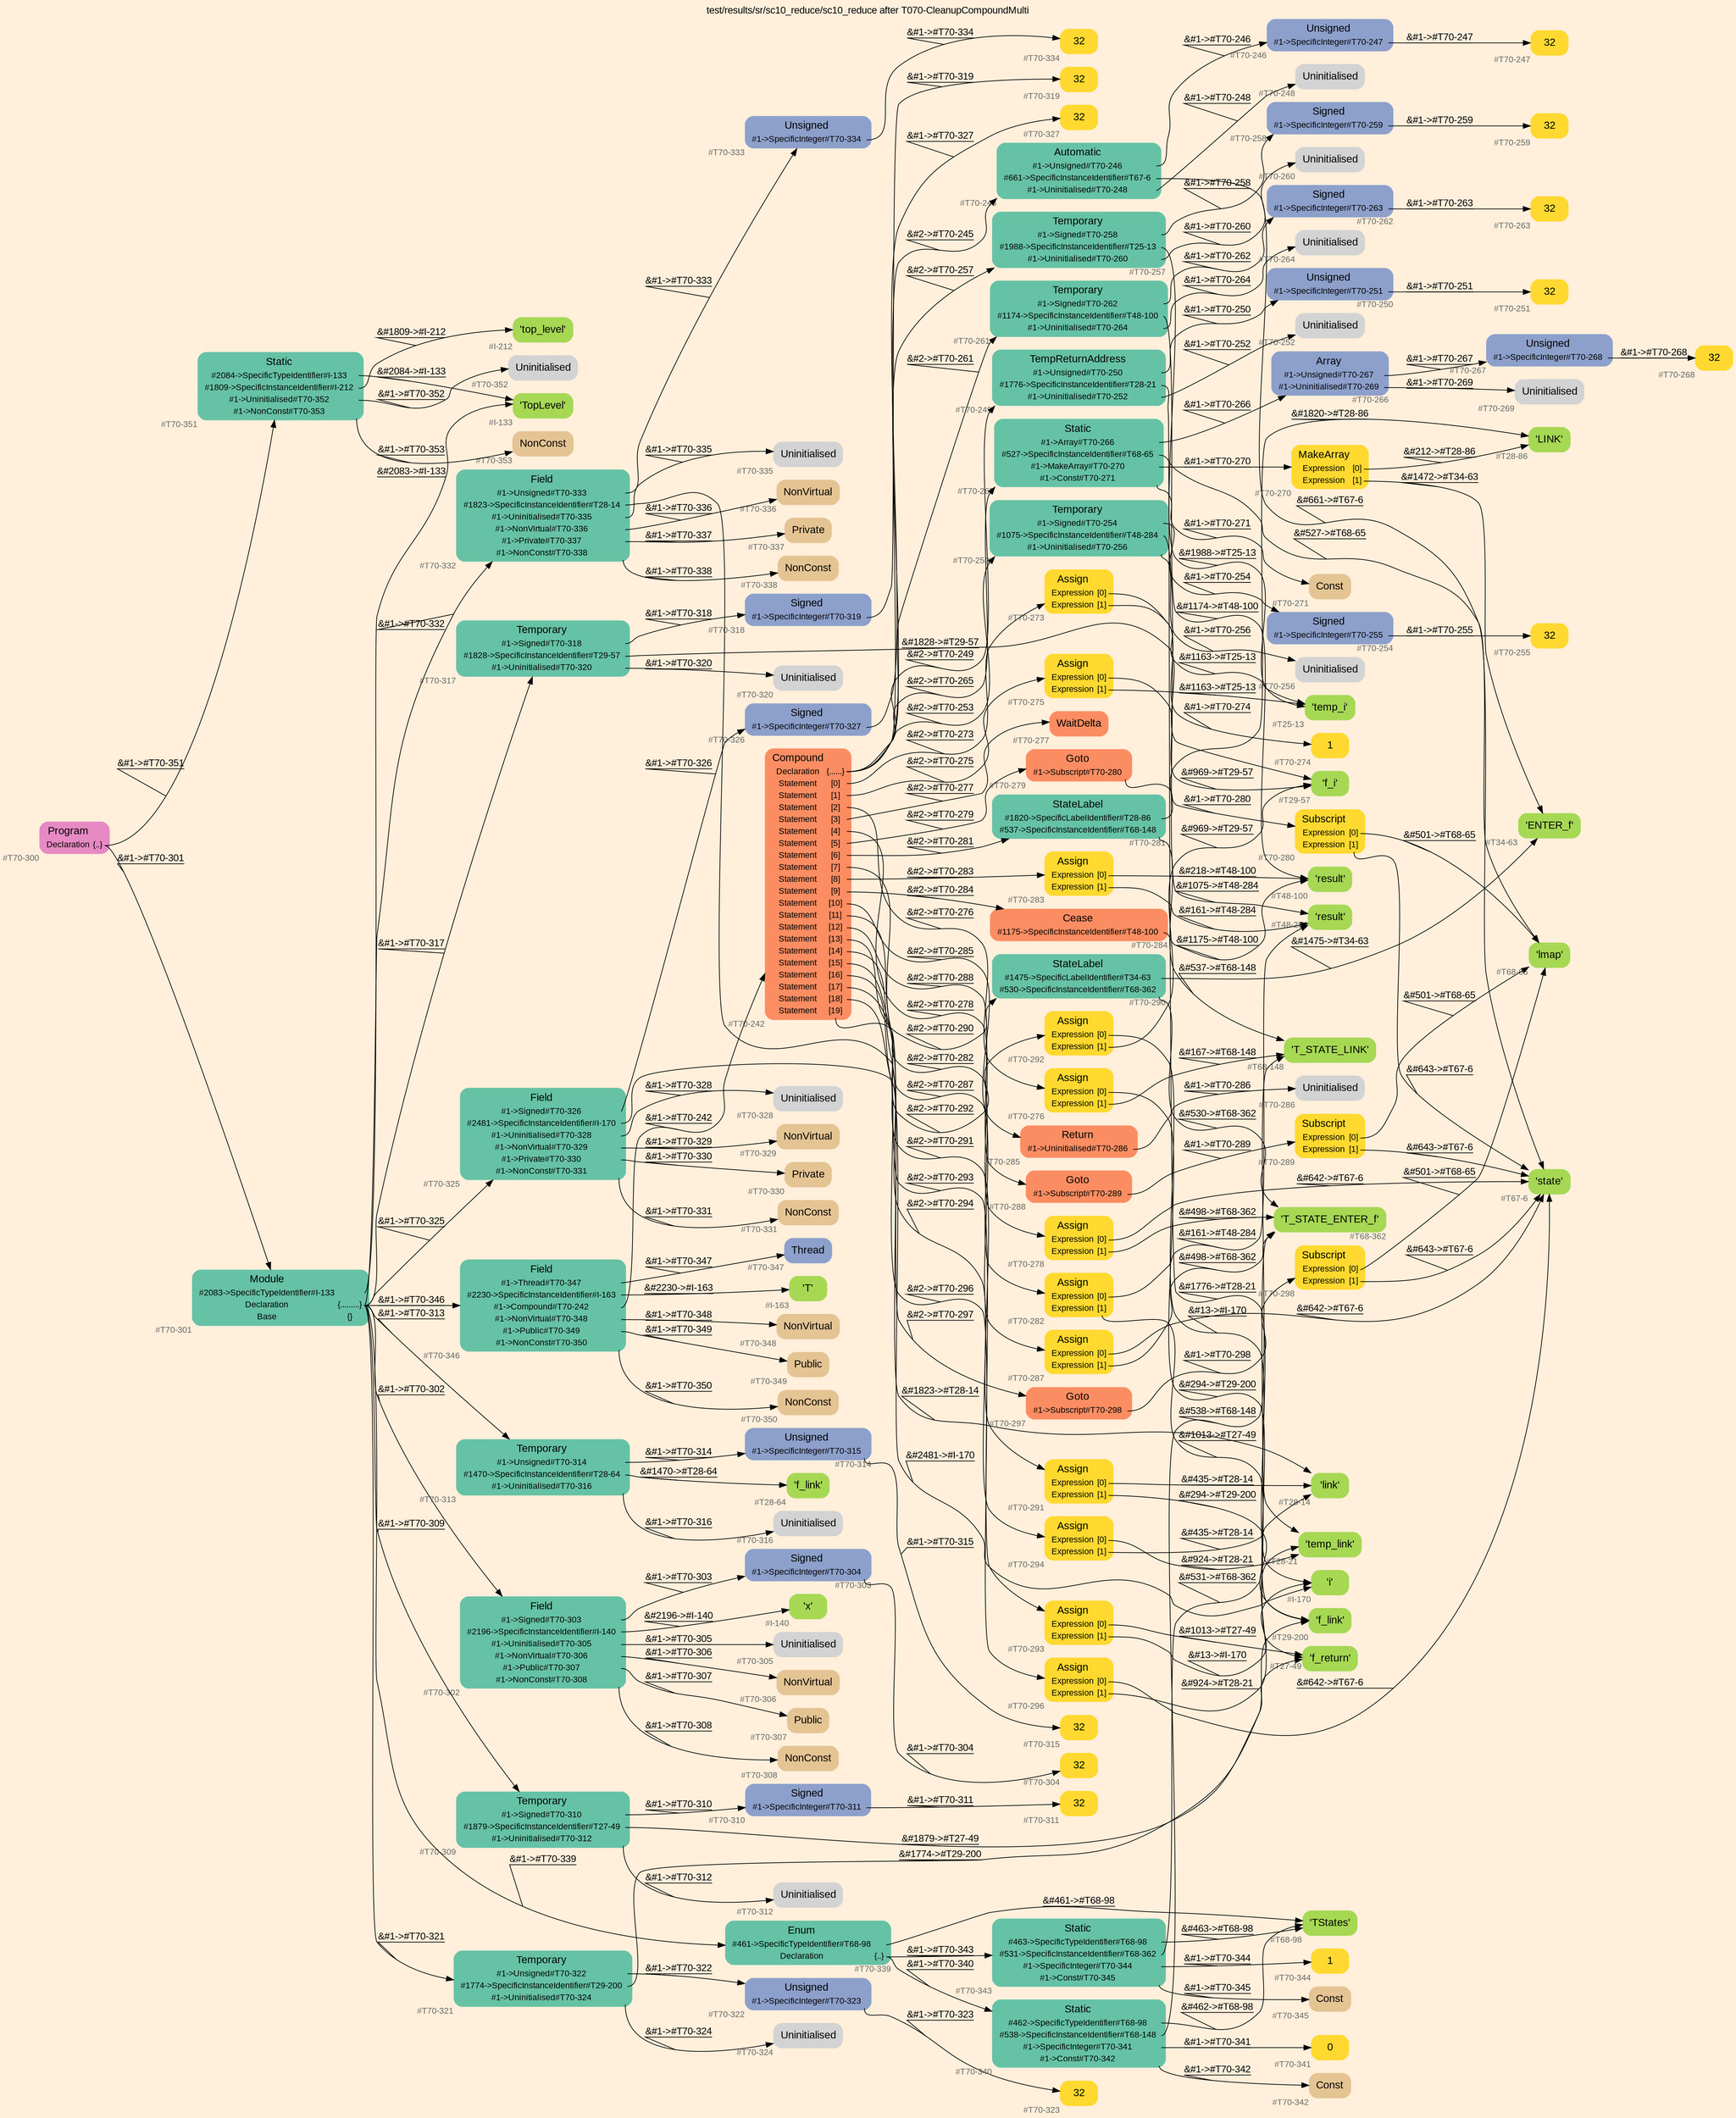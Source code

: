 digraph "test/results/sr/sc10_reduce/sc10_reduce after T070-CleanupCompoundMulti" {
label = "test/results/sr/sc10_reduce/sc10_reduce after T070-CleanupCompoundMulti"
labelloc = t
graph [
    rankdir = "LR"
    ranksep = 0.3
    bgcolor = antiquewhite1
    color = black
    fontcolor = black
    fontname = "Arial"
];
node [
    fontname = "Arial"
];
edge [
    fontname = "Arial"
];

// -------------------- node figure --------------------
// -------- block #T70-300 ----------
"#T70-300" [
    fillcolor = "/set28/4"
    xlabel = "#T70-300"
    fontsize = "12"
    fontcolor = grey40
    shape = "plaintext"
    label = <<TABLE BORDER="0" CELLBORDER="0" CELLSPACING="0">
     <TR><TD><FONT COLOR="black" POINT-SIZE="15">Program</FONT></TD></TR>
     <TR><TD><FONT COLOR="black" POINT-SIZE="12">Declaration</FONT></TD><TD PORT="port0"><FONT COLOR="black" POINT-SIZE="12">{..}</FONT></TD></TR>
    </TABLE>>
    style = "rounded,filled"
];

// -------- block #T70-301 ----------
"#T70-301" [
    fillcolor = "/set28/1"
    xlabel = "#T70-301"
    fontsize = "12"
    fontcolor = grey40
    shape = "plaintext"
    label = <<TABLE BORDER="0" CELLBORDER="0" CELLSPACING="0">
     <TR><TD><FONT COLOR="black" POINT-SIZE="15">Module</FONT></TD></TR>
     <TR><TD><FONT COLOR="black" POINT-SIZE="12">#2083-&gt;SpecificTypeIdentifier#I-133</FONT></TD><TD PORT="port0"></TD></TR>
     <TR><TD><FONT COLOR="black" POINT-SIZE="12">Declaration</FONT></TD><TD PORT="port1"><FONT COLOR="black" POINT-SIZE="12">{.........}</FONT></TD></TR>
     <TR><TD><FONT COLOR="black" POINT-SIZE="12">Base</FONT></TD><TD PORT="port2"><FONT COLOR="black" POINT-SIZE="12">{}</FONT></TD></TR>
    </TABLE>>
    style = "rounded,filled"
];

// -------- block #I-133 ----------
"#I-133" [
    fillcolor = "/set28/5"
    xlabel = "#I-133"
    fontsize = "12"
    fontcolor = grey40
    shape = "plaintext"
    label = <<TABLE BORDER="0" CELLBORDER="0" CELLSPACING="0">
     <TR><TD><FONT COLOR="black" POINT-SIZE="15">'TopLevel'</FONT></TD></TR>
    </TABLE>>
    style = "rounded,filled"
];

// -------- block #T70-302 ----------
"#T70-302" [
    fillcolor = "/set28/1"
    xlabel = "#T70-302"
    fontsize = "12"
    fontcolor = grey40
    shape = "plaintext"
    label = <<TABLE BORDER="0" CELLBORDER="0" CELLSPACING="0">
     <TR><TD><FONT COLOR="black" POINT-SIZE="15">Field</FONT></TD></TR>
     <TR><TD><FONT COLOR="black" POINT-SIZE="12">#1-&gt;Signed#T70-303</FONT></TD><TD PORT="port0"></TD></TR>
     <TR><TD><FONT COLOR="black" POINT-SIZE="12">#2196-&gt;SpecificInstanceIdentifier#I-140</FONT></TD><TD PORT="port1"></TD></TR>
     <TR><TD><FONT COLOR="black" POINT-SIZE="12">#1-&gt;Uninitialised#T70-305</FONT></TD><TD PORT="port2"></TD></TR>
     <TR><TD><FONT COLOR="black" POINT-SIZE="12">#1-&gt;NonVirtual#T70-306</FONT></TD><TD PORT="port3"></TD></TR>
     <TR><TD><FONT COLOR="black" POINT-SIZE="12">#1-&gt;Public#T70-307</FONT></TD><TD PORT="port4"></TD></TR>
     <TR><TD><FONT COLOR="black" POINT-SIZE="12">#1-&gt;NonConst#T70-308</FONT></TD><TD PORT="port5"></TD></TR>
    </TABLE>>
    style = "rounded,filled"
];

// -------- block #T70-303 ----------
"#T70-303" [
    fillcolor = "/set28/3"
    xlabel = "#T70-303"
    fontsize = "12"
    fontcolor = grey40
    shape = "plaintext"
    label = <<TABLE BORDER="0" CELLBORDER="0" CELLSPACING="0">
     <TR><TD><FONT COLOR="black" POINT-SIZE="15">Signed</FONT></TD></TR>
     <TR><TD><FONT COLOR="black" POINT-SIZE="12">#1-&gt;SpecificInteger#T70-304</FONT></TD><TD PORT="port0"></TD></TR>
    </TABLE>>
    style = "rounded,filled"
];

// -------- block #T70-304 ----------
"#T70-304" [
    fillcolor = "/set28/6"
    xlabel = "#T70-304"
    fontsize = "12"
    fontcolor = grey40
    shape = "plaintext"
    label = <<TABLE BORDER="0" CELLBORDER="0" CELLSPACING="0">
     <TR><TD><FONT COLOR="black" POINT-SIZE="15">32</FONT></TD></TR>
    </TABLE>>
    style = "rounded,filled"
];

// -------- block #I-140 ----------
"#I-140" [
    fillcolor = "/set28/5"
    xlabel = "#I-140"
    fontsize = "12"
    fontcolor = grey40
    shape = "plaintext"
    label = <<TABLE BORDER="0" CELLBORDER="0" CELLSPACING="0">
     <TR><TD><FONT COLOR="black" POINT-SIZE="15">'x'</FONT></TD></TR>
    </TABLE>>
    style = "rounded,filled"
];

// -------- block #T70-305 ----------
"#T70-305" [
    xlabel = "#T70-305"
    fontsize = "12"
    fontcolor = grey40
    shape = "plaintext"
    label = <<TABLE BORDER="0" CELLBORDER="0" CELLSPACING="0">
     <TR><TD><FONT COLOR="black" POINT-SIZE="15">Uninitialised</FONT></TD></TR>
    </TABLE>>
    style = "rounded,filled"
];

// -------- block #T70-306 ----------
"#T70-306" [
    fillcolor = "/set28/7"
    xlabel = "#T70-306"
    fontsize = "12"
    fontcolor = grey40
    shape = "plaintext"
    label = <<TABLE BORDER="0" CELLBORDER="0" CELLSPACING="0">
     <TR><TD><FONT COLOR="black" POINT-SIZE="15">NonVirtual</FONT></TD></TR>
    </TABLE>>
    style = "rounded,filled"
];

// -------- block #T70-307 ----------
"#T70-307" [
    fillcolor = "/set28/7"
    xlabel = "#T70-307"
    fontsize = "12"
    fontcolor = grey40
    shape = "plaintext"
    label = <<TABLE BORDER="0" CELLBORDER="0" CELLSPACING="0">
     <TR><TD><FONT COLOR="black" POINT-SIZE="15">Public</FONT></TD></TR>
    </TABLE>>
    style = "rounded,filled"
];

// -------- block #T70-308 ----------
"#T70-308" [
    fillcolor = "/set28/7"
    xlabel = "#T70-308"
    fontsize = "12"
    fontcolor = grey40
    shape = "plaintext"
    label = <<TABLE BORDER="0" CELLBORDER="0" CELLSPACING="0">
     <TR><TD><FONT COLOR="black" POINT-SIZE="15">NonConst</FONT></TD></TR>
    </TABLE>>
    style = "rounded,filled"
];

// -------- block #T70-309 ----------
"#T70-309" [
    fillcolor = "/set28/1"
    xlabel = "#T70-309"
    fontsize = "12"
    fontcolor = grey40
    shape = "plaintext"
    label = <<TABLE BORDER="0" CELLBORDER="0" CELLSPACING="0">
     <TR><TD><FONT COLOR="black" POINT-SIZE="15">Temporary</FONT></TD></TR>
     <TR><TD><FONT COLOR="black" POINT-SIZE="12">#1-&gt;Signed#T70-310</FONT></TD><TD PORT="port0"></TD></TR>
     <TR><TD><FONT COLOR="black" POINT-SIZE="12">#1879-&gt;SpecificInstanceIdentifier#T27-49</FONT></TD><TD PORT="port1"></TD></TR>
     <TR><TD><FONT COLOR="black" POINT-SIZE="12">#1-&gt;Uninitialised#T70-312</FONT></TD><TD PORT="port2"></TD></TR>
    </TABLE>>
    style = "rounded,filled"
];

// -------- block #T70-310 ----------
"#T70-310" [
    fillcolor = "/set28/3"
    xlabel = "#T70-310"
    fontsize = "12"
    fontcolor = grey40
    shape = "plaintext"
    label = <<TABLE BORDER="0" CELLBORDER="0" CELLSPACING="0">
     <TR><TD><FONT COLOR="black" POINT-SIZE="15">Signed</FONT></TD></TR>
     <TR><TD><FONT COLOR="black" POINT-SIZE="12">#1-&gt;SpecificInteger#T70-311</FONT></TD><TD PORT="port0"></TD></TR>
    </TABLE>>
    style = "rounded,filled"
];

// -------- block #T70-311 ----------
"#T70-311" [
    fillcolor = "/set28/6"
    xlabel = "#T70-311"
    fontsize = "12"
    fontcolor = grey40
    shape = "plaintext"
    label = <<TABLE BORDER="0" CELLBORDER="0" CELLSPACING="0">
     <TR><TD><FONT COLOR="black" POINT-SIZE="15">32</FONT></TD></TR>
    </TABLE>>
    style = "rounded,filled"
];

// -------- block #T27-49 ----------
"#T27-49" [
    fillcolor = "/set28/5"
    xlabel = "#T27-49"
    fontsize = "12"
    fontcolor = grey40
    shape = "plaintext"
    label = <<TABLE BORDER="0" CELLBORDER="0" CELLSPACING="0">
     <TR><TD><FONT COLOR="black" POINT-SIZE="15">'f_return'</FONT></TD></TR>
    </TABLE>>
    style = "rounded,filled"
];

// -------- block #T70-312 ----------
"#T70-312" [
    xlabel = "#T70-312"
    fontsize = "12"
    fontcolor = grey40
    shape = "plaintext"
    label = <<TABLE BORDER="0" CELLBORDER="0" CELLSPACING="0">
     <TR><TD><FONT COLOR="black" POINT-SIZE="15">Uninitialised</FONT></TD></TR>
    </TABLE>>
    style = "rounded,filled"
];

// -------- block #T70-313 ----------
"#T70-313" [
    fillcolor = "/set28/1"
    xlabel = "#T70-313"
    fontsize = "12"
    fontcolor = grey40
    shape = "plaintext"
    label = <<TABLE BORDER="0" CELLBORDER="0" CELLSPACING="0">
     <TR><TD><FONT COLOR="black" POINT-SIZE="15">Temporary</FONT></TD></TR>
     <TR><TD><FONT COLOR="black" POINT-SIZE="12">#1-&gt;Unsigned#T70-314</FONT></TD><TD PORT="port0"></TD></TR>
     <TR><TD><FONT COLOR="black" POINT-SIZE="12">#1470-&gt;SpecificInstanceIdentifier#T28-64</FONT></TD><TD PORT="port1"></TD></TR>
     <TR><TD><FONT COLOR="black" POINT-SIZE="12">#1-&gt;Uninitialised#T70-316</FONT></TD><TD PORT="port2"></TD></TR>
    </TABLE>>
    style = "rounded,filled"
];

// -------- block #T70-314 ----------
"#T70-314" [
    fillcolor = "/set28/3"
    xlabel = "#T70-314"
    fontsize = "12"
    fontcolor = grey40
    shape = "plaintext"
    label = <<TABLE BORDER="0" CELLBORDER="0" CELLSPACING="0">
     <TR><TD><FONT COLOR="black" POINT-SIZE="15">Unsigned</FONT></TD></TR>
     <TR><TD><FONT COLOR="black" POINT-SIZE="12">#1-&gt;SpecificInteger#T70-315</FONT></TD><TD PORT="port0"></TD></TR>
    </TABLE>>
    style = "rounded,filled"
];

// -------- block #T70-315 ----------
"#T70-315" [
    fillcolor = "/set28/6"
    xlabel = "#T70-315"
    fontsize = "12"
    fontcolor = grey40
    shape = "plaintext"
    label = <<TABLE BORDER="0" CELLBORDER="0" CELLSPACING="0">
     <TR><TD><FONT COLOR="black" POINT-SIZE="15">32</FONT></TD></TR>
    </TABLE>>
    style = "rounded,filled"
];

// -------- block #T28-64 ----------
"#T28-64" [
    fillcolor = "/set28/5"
    xlabel = "#T28-64"
    fontsize = "12"
    fontcolor = grey40
    shape = "plaintext"
    label = <<TABLE BORDER="0" CELLBORDER="0" CELLSPACING="0">
     <TR><TD><FONT COLOR="black" POINT-SIZE="15">'f_link'</FONT></TD></TR>
    </TABLE>>
    style = "rounded,filled"
];

// -------- block #T70-316 ----------
"#T70-316" [
    xlabel = "#T70-316"
    fontsize = "12"
    fontcolor = grey40
    shape = "plaintext"
    label = <<TABLE BORDER="0" CELLBORDER="0" CELLSPACING="0">
     <TR><TD><FONT COLOR="black" POINT-SIZE="15">Uninitialised</FONT></TD></TR>
    </TABLE>>
    style = "rounded,filled"
];

// -------- block #T70-317 ----------
"#T70-317" [
    fillcolor = "/set28/1"
    xlabel = "#T70-317"
    fontsize = "12"
    fontcolor = grey40
    shape = "plaintext"
    label = <<TABLE BORDER="0" CELLBORDER="0" CELLSPACING="0">
     <TR><TD><FONT COLOR="black" POINT-SIZE="15">Temporary</FONT></TD></TR>
     <TR><TD><FONT COLOR="black" POINT-SIZE="12">#1-&gt;Signed#T70-318</FONT></TD><TD PORT="port0"></TD></TR>
     <TR><TD><FONT COLOR="black" POINT-SIZE="12">#1828-&gt;SpecificInstanceIdentifier#T29-57</FONT></TD><TD PORT="port1"></TD></TR>
     <TR><TD><FONT COLOR="black" POINT-SIZE="12">#1-&gt;Uninitialised#T70-320</FONT></TD><TD PORT="port2"></TD></TR>
    </TABLE>>
    style = "rounded,filled"
];

// -------- block #T70-318 ----------
"#T70-318" [
    fillcolor = "/set28/3"
    xlabel = "#T70-318"
    fontsize = "12"
    fontcolor = grey40
    shape = "plaintext"
    label = <<TABLE BORDER="0" CELLBORDER="0" CELLSPACING="0">
     <TR><TD><FONT COLOR="black" POINT-SIZE="15">Signed</FONT></TD></TR>
     <TR><TD><FONT COLOR="black" POINT-SIZE="12">#1-&gt;SpecificInteger#T70-319</FONT></TD><TD PORT="port0"></TD></TR>
    </TABLE>>
    style = "rounded,filled"
];

// -------- block #T70-319 ----------
"#T70-319" [
    fillcolor = "/set28/6"
    xlabel = "#T70-319"
    fontsize = "12"
    fontcolor = grey40
    shape = "plaintext"
    label = <<TABLE BORDER="0" CELLBORDER="0" CELLSPACING="0">
     <TR><TD><FONT COLOR="black" POINT-SIZE="15">32</FONT></TD></TR>
    </TABLE>>
    style = "rounded,filled"
];

// -------- block #T29-57 ----------
"#T29-57" [
    fillcolor = "/set28/5"
    xlabel = "#T29-57"
    fontsize = "12"
    fontcolor = grey40
    shape = "plaintext"
    label = <<TABLE BORDER="0" CELLBORDER="0" CELLSPACING="0">
     <TR><TD><FONT COLOR="black" POINT-SIZE="15">'f_i'</FONT></TD></TR>
    </TABLE>>
    style = "rounded,filled"
];

// -------- block #T70-320 ----------
"#T70-320" [
    xlabel = "#T70-320"
    fontsize = "12"
    fontcolor = grey40
    shape = "plaintext"
    label = <<TABLE BORDER="0" CELLBORDER="0" CELLSPACING="0">
     <TR><TD><FONT COLOR="black" POINT-SIZE="15">Uninitialised</FONT></TD></TR>
    </TABLE>>
    style = "rounded,filled"
];

// -------- block #T70-321 ----------
"#T70-321" [
    fillcolor = "/set28/1"
    xlabel = "#T70-321"
    fontsize = "12"
    fontcolor = grey40
    shape = "plaintext"
    label = <<TABLE BORDER="0" CELLBORDER="0" CELLSPACING="0">
     <TR><TD><FONT COLOR="black" POINT-SIZE="15">Temporary</FONT></TD></TR>
     <TR><TD><FONT COLOR="black" POINT-SIZE="12">#1-&gt;Unsigned#T70-322</FONT></TD><TD PORT="port0"></TD></TR>
     <TR><TD><FONT COLOR="black" POINT-SIZE="12">#1774-&gt;SpecificInstanceIdentifier#T29-200</FONT></TD><TD PORT="port1"></TD></TR>
     <TR><TD><FONT COLOR="black" POINT-SIZE="12">#1-&gt;Uninitialised#T70-324</FONT></TD><TD PORT="port2"></TD></TR>
    </TABLE>>
    style = "rounded,filled"
];

// -------- block #T70-322 ----------
"#T70-322" [
    fillcolor = "/set28/3"
    xlabel = "#T70-322"
    fontsize = "12"
    fontcolor = grey40
    shape = "plaintext"
    label = <<TABLE BORDER="0" CELLBORDER="0" CELLSPACING="0">
     <TR><TD><FONT COLOR="black" POINT-SIZE="15">Unsigned</FONT></TD></TR>
     <TR><TD><FONT COLOR="black" POINT-SIZE="12">#1-&gt;SpecificInteger#T70-323</FONT></TD><TD PORT="port0"></TD></TR>
    </TABLE>>
    style = "rounded,filled"
];

// -------- block #T70-323 ----------
"#T70-323" [
    fillcolor = "/set28/6"
    xlabel = "#T70-323"
    fontsize = "12"
    fontcolor = grey40
    shape = "plaintext"
    label = <<TABLE BORDER="0" CELLBORDER="0" CELLSPACING="0">
     <TR><TD><FONT COLOR="black" POINT-SIZE="15">32</FONT></TD></TR>
    </TABLE>>
    style = "rounded,filled"
];

// -------- block #T29-200 ----------
"#T29-200" [
    fillcolor = "/set28/5"
    xlabel = "#T29-200"
    fontsize = "12"
    fontcolor = grey40
    shape = "plaintext"
    label = <<TABLE BORDER="0" CELLBORDER="0" CELLSPACING="0">
     <TR><TD><FONT COLOR="black" POINT-SIZE="15">'f_link'</FONT></TD></TR>
    </TABLE>>
    style = "rounded,filled"
];

// -------- block #T70-324 ----------
"#T70-324" [
    xlabel = "#T70-324"
    fontsize = "12"
    fontcolor = grey40
    shape = "plaintext"
    label = <<TABLE BORDER="0" CELLBORDER="0" CELLSPACING="0">
     <TR><TD><FONT COLOR="black" POINT-SIZE="15">Uninitialised</FONT></TD></TR>
    </TABLE>>
    style = "rounded,filled"
];

// -------- block #T70-325 ----------
"#T70-325" [
    fillcolor = "/set28/1"
    xlabel = "#T70-325"
    fontsize = "12"
    fontcolor = grey40
    shape = "plaintext"
    label = <<TABLE BORDER="0" CELLBORDER="0" CELLSPACING="0">
     <TR><TD><FONT COLOR="black" POINT-SIZE="15">Field</FONT></TD></TR>
     <TR><TD><FONT COLOR="black" POINT-SIZE="12">#1-&gt;Signed#T70-326</FONT></TD><TD PORT="port0"></TD></TR>
     <TR><TD><FONT COLOR="black" POINT-SIZE="12">#2481-&gt;SpecificInstanceIdentifier#I-170</FONT></TD><TD PORT="port1"></TD></TR>
     <TR><TD><FONT COLOR="black" POINT-SIZE="12">#1-&gt;Uninitialised#T70-328</FONT></TD><TD PORT="port2"></TD></TR>
     <TR><TD><FONT COLOR="black" POINT-SIZE="12">#1-&gt;NonVirtual#T70-329</FONT></TD><TD PORT="port3"></TD></TR>
     <TR><TD><FONT COLOR="black" POINT-SIZE="12">#1-&gt;Private#T70-330</FONT></TD><TD PORT="port4"></TD></TR>
     <TR><TD><FONT COLOR="black" POINT-SIZE="12">#1-&gt;NonConst#T70-331</FONT></TD><TD PORT="port5"></TD></TR>
    </TABLE>>
    style = "rounded,filled"
];

// -------- block #T70-326 ----------
"#T70-326" [
    fillcolor = "/set28/3"
    xlabel = "#T70-326"
    fontsize = "12"
    fontcolor = grey40
    shape = "plaintext"
    label = <<TABLE BORDER="0" CELLBORDER="0" CELLSPACING="0">
     <TR><TD><FONT COLOR="black" POINT-SIZE="15">Signed</FONT></TD></TR>
     <TR><TD><FONT COLOR="black" POINT-SIZE="12">#1-&gt;SpecificInteger#T70-327</FONT></TD><TD PORT="port0"></TD></TR>
    </TABLE>>
    style = "rounded,filled"
];

// -------- block #T70-327 ----------
"#T70-327" [
    fillcolor = "/set28/6"
    xlabel = "#T70-327"
    fontsize = "12"
    fontcolor = grey40
    shape = "plaintext"
    label = <<TABLE BORDER="0" CELLBORDER="0" CELLSPACING="0">
     <TR><TD><FONT COLOR="black" POINT-SIZE="15">32</FONT></TD></TR>
    </TABLE>>
    style = "rounded,filled"
];

// -------- block #I-170 ----------
"#I-170" [
    fillcolor = "/set28/5"
    xlabel = "#I-170"
    fontsize = "12"
    fontcolor = grey40
    shape = "plaintext"
    label = <<TABLE BORDER="0" CELLBORDER="0" CELLSPACING="0">
     <TR><TD><FONT COLOR="black" POINT-SIZE="15">'i'</FONT></TD></TR>
    </TABLE>>
    style = "rounded,filled"
];

// -------- block #T70-328 ----------
"#T70-328" [
    xlabel = "#T70-328"
    fontsize = "12"
    fontcolor = grey40
    shape = "plaintext"
    label = <<TABLE BORDER="0" CELLBORDER="0" CELLSPACING="0">
     <TR><TD><FONT COLOR="black" POINT-SIZE="15">Uninitialised</FONT></TD></TR>
    </TABLE>>
    style = "rounded,filled"
];

// -------- block #T70-329 ----------
"#T70-329" [
    fillcolor = "/set28/7"
    xlabel = "#T70-329"
    fontsize = "12"
    fontcolor = grey40
    shape = "plaintext"
    label = <<TABLE BORDER="0" CELLBORDER="0" CELLSPACING="0">
     <TR><TD><FONT COLOR="black" POINT-SIZE="15">NonVirtual</FONT></TD></TR>
    </TABLE>>
    style = "rounded,filled"
];

// -------- block #T70-330 ----------
"#T70-330" [
    fillcolor = "/set28/7"
    xlabel = "#T70-330"
    fontsize = "12"
    fontcolor = grey40
    shape = "plaintext"
    label = <<TABLE BORDER="0" CELLBORDER="0" CELLSPACING="0">
     <TR><TD><FONT COLOR="black" POINT-SIZE="15">Private</FONT></TD></TR>
    </TABLE>>
    style = "rounded,filled"
];

// -------- block #T70-331 ----------
"#T70-331" [
    fillcolor = "/set28/7"
    xlabel = "#T70-331"
    fontsize = "12"
    fontcolor = grey40
    shape = "plaintext"
    label = <<TABLE BORDER="0" CELLBORDER="0" CELLSPACING="0">
     <TR><TD><FONT COLOR="black" POINT-SIZE="15">NonConst</FONT></TD></TR>
    </TABLE>>
    style = "rounded,filled"
];

// -------- block #T70-332 ----------
"#T70-332" [
    fillcolor = "/set28/1"
    xlabel = "#T70-332"
    fontsize = "12"
    fontcolor = grey40
    shape = "plaintext"
    label = <<TABLE BORDER="0" CELLBORDER="0" CELLSPACING="0">
     <TR><TD><FONT COLOR="black" POINT-SIZE="15">Field</FONT></TD></TR>
     <TR><TD><FONT COLOR="black" POINT-SIZE="12">#1-&gt;Unsigned#T70-333</FONT></TD><TD PORT="port0"></TD></TR>
     <TR><TD><FONT COLOR="black" POINT-SIZE="12">#1823-&gt;SpecificInstanceIdentifier#T28-14</FONT></TD><TD PORT="port1"></TD></TR>
     <TR><TD><FONT COLOR="black" POINT-SIZE="12">#1-&gt;Uninitialised#T70-335</FONT></TD><TD PORT="port2"></TD></TR>
     <TR><TD><FONT COLOR="black" POINT-SIZE="12">#1-&gt;NonVirtual#T70-336</FONT></TD><TD PORT="port3"></TD></TR>
     <TR><TD><FONT COLOR="black" POINT-SIZE="12">#1-&gt;Private#T70-337</FONT></TD><TD PORT="port4"></TD></TR>
     <TR><TD><FONT COLOR="black" POINT-SIZE="12">#1-&gt;NonConst#T70-338</FONT></TD><TD PORT="port5"></TD></TR>
    </TABLE>>
    style = "rounded,filled"
];

// -------- block #T70-333 ----------
"#T70-333" [
    fillcolor = "/set28/3"
    xlabel = "#T70-333"
    fontsize = "12"
    fontcolor = grey40
    shape = "plaintext"
    label = <<TABLE BORDER="0" CELLBORDER="0" CELLSPACING="0">
     <TR><TD><FONT COLOR="black" POINT-SIZE="15">Unsigned</FONT></TD></TR>
     <TR><TD><FONT COLOR="black" POINT-SIZE="12">#1-&gt;SpecificInteger#T70-334</FONT></TD><TD PORT="port0"></TD></TR>
    </TABLE>>
    style = "rounded,filled"
];

// -------- block #T70-334 ----------
"#T70-334" [
    fillcolor = "/set28/6"
    xlabel = "#T70-334"
    fontsize = "12"
    fontcolor = grey40
    shape = "plaintext"
    label = <<TABLE BORDER="0" CELLBORDER="0" CELLSPACING="0">
     <TR><TD><FONT COLOR="black" POINT-SIZE="15">32</FONT></TD></TR>
    </TABLE>>
    style = "rounded,filled"
];

// -------- block #T28-14 ----------
"#T28-14" [
    fillcolor = "/set28/5"
    xlabel = "#T28-14"
    fontsize = "12"
    fontcolor = grey40
    shape = "plaintext"
    label = <<TABLE BORDER="0" CELLBORDER="0" CELLSPACING="0">
     <TR><TD><FONT COLOR="black" POINT-SIZE="15">'link'</FONT></TD></TR>
    </TABLE>>
    style = "rounded,filled"
];

// -------- block #T70-335 ----------
"#T70-335" [
    xlabel = "#T70-335"
    fontsize = "12"
    fontcolor = grey40
    shape = "plaintext"
    label = <<TABLE BORDER="0" CELLBORDER="0" CELLSPACING="0">
     <TR><TD><FONT COLOR="black" POINT-SIZE="15">Uninitialised</FONT></TD></TR>
    </TABLE>>
    style = "rounded,filled"
];

// -------- block #T70-336 ----------
"#T70-336" [
    fillcolor = "/set28/7"
    xlabel = "#T70-336"
    fontsize = "12"
    fontcolor = grey40
    shape = "plaintext"
    label = <<TABLE BORDER="0" CELLBORDER="0" CELLSPACING="0">
     <TR><TD><FONT COLOR="black" POINT-SIZE="15">NonVirtual</FONT></TD></TR>
    </TABLE>>
    style = "rounded,filled"
];

// -------- block #T70-337 ----------
"#T70-337" [
    fillcolor = "/set28/7"
    xlabel = "#T70-337"
    fontsize = "12"
    fontcolor = grey40
    shape = "plaintext"
    label = <<TABLE BORDER="0" CELLBORDER="0" CELLSPACING="0">
     <TR><TD><FONT COLOR="black" POINT-SIZE="15">Private</FONT></TD></TR>
    </TABLE>>
    style = "rounded,filled"
];

// -------- block #T70-338 ----------
"#T70-338" [
    fillcolor = "/set28/7"
    xlabel = "#T70-338"
    fontsize = "12"
    fontcolor = grey40
    shape = "plaintext"
    label = <<TABLE BORDER="0" CELLBORDER="0" CELLSPACING="0">
     <TR><TD><FONT COLOR="black" POINT-SIZE="15">NonConst</FONT></TD></TR>
    </TABLE>>
    style = "rounded,filled"
];

// -------- block #T70-339 ----------
"#T70-339" [
    fillcolor = "/set28/1"
    xlabel = "#T70-339"
    fontsize = "12"
    fontcolor = grey40
    shape = "plaintext"
    label = <<TABLE BORDER="0" CELLBORDER="0" CELLSPACING="0">
     <TR><TD><FONT COLOR="black" POINT-SIZE="15">Enum</FONT></TD></TR>
     <TR><TD><FONT COLOR="black" POINT-SIZE="12">#461-&gt;SpecificTypeIdentifier#T68-98</FONT></TD><TD PORT="port0"></TD></TR>
     <TR><TD><FONT COLOR="black" POINT-SIZE="12">Declaration</FONT></TD><TD PORT="port1"><FONT COLOR="black" POINT-SIZE="12">{..}</FONT></TD></TR>
    </TABLE>>
    style = "rounded,filled"
];

// -------- block #T68-98 ----------
"#T68-98" [
    fillcolor = "/set28/5"
    xlabel = "#T68-98"
    fontsize = "12"
    fontcolor = grey40
    shape = "plaintext"
    label = <<TABLE BORDER="0" CELLBORDER="0" CELLSPACING="0">
     <TR><TD><FONT COLOR="black" POINT-SIZE="15">'TStates'</FONT></TD></TR>
    </TABLE>>
    style = "rounded,filled"
];

// -------- block #T70-340 ----------
"#T70-340" [
    fillcolor = "/set28/1"
    xlabel = "#T70-340"
    fontsize = "12"
    fontcolor = grey40
    shape = "plaintext"
    label = <<TABLE BORDER="0" CELLBORDER="0" CELLSPACING="0">
     <TR><TD><FONT COLOR="black" POINT-SIZE="15">Static</FONT></TD></TR>
     <TR><TD><FONT COLOR="black" POINT-SIZE="12">#462-&gt;SpecificTypeIdentifier#T68-98</FONT></TD><TD PORT="port0"></TD></TR>
     <TR><TD><FONT COLOR="black" POINT-SIZE="12">#538-&gt;SpecificInstanceIdentifier#T68-148</FONT></TD><TD PORT="port1"></TD></TR>
     <TR><TD><FONT COLOR="black" POINT-SIZE="12">#1-&gt;SpecificInteger#T70-341</FONT></TD><TD PORT="port2"></TD></TR>
     <TR><TD><FONT COLOR="black" POINT-SIZE="12">#1-&gt;Const#T70-342</FONT></TD><TD PORT="port3"></TD></TR>
    </TABLE>>
    style = "rounded,filled"
];

// -------- block #T68-148 ----------
"#T68-148" [
    fillcolor = "/set28/5"
    xlabel = "#T68-148"
    fontsize = "12"
    fontcolor = grey40
    shape = "plaintext"
    label = <<TABLE BORDER="0" CELLBORDER="0" CELLSPACING="0">
     <TR><TD><FONT COLOR="black" POINT-SIZE="15">'T_STATE_LINK'</FONT></TD></TR>
    </TABLE>>
    style = "rounded,filled"
];

// -------- block #T70-341 ----------
"#T70-341" [
    fillcolor = "/set28/6"
    xlabel = "#T70-341"
    fontsize = "12"
    fontcolor = grey40
    shape = "plaintext"
    label = <<TABLE BORDER="0" CELLBORDER="0" CELLSPACING="0">
     <TR><TD><FONT COLOR="black" POINT-SIZE="15">0</FONT></TD></TR>
    </TABLE>>
    style = "rounded,filled"
];

// -------- block #T70-342 ----------
"#T70-342" [
    fillcolor = "/set28/7"
    xlabel = "#T70-342"
    fontsize = "12"
    fontcolor = grey40
    shape = "plaintext"
    label = <<TABLE BORDER="0" CELLBORDER="0" CELLSPACING="0">
     <TR><TD><FONT COLOR="black" POINT-SIZE="15">Const</FONT></TD></TR>
    </TABLE>>
    style = "rounded,filled"
];

// -------- block #T70-343 ----------
"#T70-343" [
    fillcolor = "/set28/1"
    xlabel = "#T70-343"
    fontsize = "12"
    fontcolor = grey40
    shape = "plaintext"
    label = <<TABLE BORDER="0" CELLBORDER="0" CELLSPACING="0">
     <TR><TD><FONT COLOR="black" POINT-SIZE="15">Static</FONT></TD></TR>
     <TR><TD><FONT COLOR="black" POINT-SIZE="12">#463-&gt;SpecificTypeIdentifier#T68-98</FONT></TD><TD PORT="port0"></TD></TR>
     <TR><TD><FONT COLOR="black" POINT-SIZE="12">#531-&gt;SpecificInstanceIdentifier#T68-362</FONT></TD><TD PORT="port1"></TD></TR>
     <TR><TD><FONT COLOR="black" POINT-SIZE="12">#1-&gt;SpecificInteger#T70-344</FONT></TD><TD PORT="port2"></TD></TR>
     <TR><TD><FONT COLOR="black" POINT-SIZE="12">#1-&gt;Const#T70-345</FONT></TD><TD PORT="port3"></TD></TR>
    </TABLE>>
    style = "rounded,filled"
];

// -------- block #T68-362 ----------
"#T68-362" [
    fillcolor = "/set28/5"
    xlabel = "#T68-362"
    fontsize = "12"
    fontcolor = grey40
    shape = "plaintext"
    label = <<TABLE BORDER="0" CELLBORDER="0" CELLSPACING="0">
     <TR><TD><FONT COLOR="black" POINT-SIZE="15">'T_STATE_ENTER_f'</FONT></TD></TR>
    </TABLE>>
    style = "rounded,filled"
];

// -------- block #T70-344 ----------
"#T70-344" [
    fillcolor = "/set28/6"
    xlabel = "#T70-344"
    fontsize = "12"
    fontcolor = grey40
    shape = "plaintext"
    label = <<TABLE BORDER="0" CELLBORDER="0" CELLSPACING="0">
     <TR><TD><FONT COLOR="black" POINT-SIZE="15">1</FONT></TD></TR>
    </TABLE>>
    style = "rounded,filled"
];

// -------- block #T70-345 ----------
"#T70-345" [
    fillcolor = "/set28/7"
    xlabel = "#T70-345"
    fontsize = "12"
    fontcolor = grey40
    shape = "plaintext"
    label = <<TABLE BORDER="0" CELLBORDER="0" CELLSPACING="0">
     <TR><TD><FONT COLOR="black" POINT-SIZE="15">Const</FONT></TD></TR>
    </TABLE>>
    style = "rounded,filled"
];

// -------- block #T70-346 ----------
"#T70-346" [
    fillcolor = "/set28/1"
    xlabel = "#T70-346"
    fontsize = "12"
    fontcolor = grey40
    shape = "plaintext"
    label = <<TABLE BORDER="0" CELLBORDER="0" CELLSPACING="0">
     <TR><TD><FONT COLOR="black" POINT-SIZE="15">Field</FONT></TD></TR>
     <TR><TD><FONT COLOR="black" POINT-SIZE="12">#1-&gt;Thread#T70-347</FONT></TD><TD PORT="port0"></TD></TR>
     <TR><TD><FONT COLOR="black" POINT-SIZE="12">#2230-&gt;SpecificInstanceIdentifier#I-163</FONT></TD><TD PORT="port1"></TD></TR>
     <TR><TD><FONT COLOR="black" POINT-SIZE="12">#1-&gt;Compound#T70-242</FONT></TD><TD PORT="port2"></TD></TR>
     <TR><TD><FONT COLOR="black" POINT-SIZE="12">#1-&gt;NonVirtual#T70-348</FONT></TD><TD PORT="port3"></TD></TR>
     <TR><TD><FONT COLOR="black" POINT-SIZE="12">#1-&gt;Public#T70-349</FONT></TD><TD PORT="port4"></TD></TR>
     <TR><TD><FONT COLOR="black" POINT-SIZE="12">#1-&gt;NonConst#T70-350</FONT></TD><TD PORT="port5"></TD></TR>
    </TABLE>>
    style = "rounded,filled"
];

// -------- block #T70-347 ----------
"#T70-347" [
    fillcolor = "/set28/3"
    xlabel = "#T70-347"
    fontsize = "12"
    fontcolor = grey40
    shape = "plaintext"
    label = <<TABLE BORDER="0" CELLBORDER="0" CELLSPACING="0">
     <TR><TD><FONT COLOR="black" POINT-SIZE="15">Thread</FONT></TD></TR>
    </TABLE>>
    style = "rounded,filled"
];

// -------- block #I-163 ----------
"#I-163" [
    fillcolor = "/set28/5"
    xlabel = "#I-163"
    fontsize = "12"
    fontcolor = grey40
    shape = "plaintext"
    label = <<TABLE BORDER="0" CELLBORDER="0" CELLSPACING="0">
     <TR><TD><FONT COLOR="black" POINT-SIZE="15">'T'</FONT></TD></TR>
    </TABLE>>
    style = "rounded,filled"
];

// -------- block #T70-242 ----------
"#T70-242" [
    fillcolor = "/set28/2"
    xlabel = "#T70-242"
    fontsize = "12"
    fontcolor = grey40
    shape = "plaintext"
    label = <<TABLE BORDER="0" CELLBORDER="0" CELLSPACING="0">
     <TR><TD><FONT COLOR="black" POINT-SIZE="15">Compound</FONT></TD></TR>
     <TR><TD><FONT COLOR="black" POINT-SIZE="12">Declaration</FONT></TD><TD PORT="port0"><FONT COLOR="black" POINT-SIZE="12">{......}</FONT></TD></TR>
     <TR><TD><FONT COLOR="black" POINT-SIZE="12">Statement</FONT></TD><TD PORT="port1"><FONT COLOR="black" POINT-SIZE="12">[0]</FONT></TD></TR>
     <TR><TD><FONT COLOR="black" POINT-SIZE="12">Statement</FONT></TD><TD PORT="port2"><FONT COLOR="black" POINT-SIZE="12">[1]</FONT></TD></TR>
     <TR><TD><FONT COLOR="black" POINT-SIZE="12">Statement</FONT></TD><TD PORT="port3"><FONT COLOR="black" POINT-SIZE="12">[2]</FONT></TD></TR>
     <TR><TD><FONT COLOR="black" POINT-SIZE="12">Statement</FONT></TD><TD PORT="port4"><FONT COLOR="black" POINT-SIZE="12">[3]</FONT></TD></TR>
     <TR><TD><FONT COLOR="black" POINT-SIZE="12">Statement</FONT></TD><TD PORT="port5"><FONT COLOR="black" POINT-SIZE="12">[4]</FONT></TD></TR>
     <TR><TD><FONT COLOR="black" POINT-SIZE="12">Statement</FONT></TD><TD PORT="port6"><FONT COLOR="black" POINT-SIZE="12">[5]</FONT></TD></TR>
     <TR><TD><FONT COLOR="black" POINT-SIZE="12">Statement</FONT></TD><TD PORT="port7"><FONT COLOR="black" POINT-SIZE="12">[6]</FONT></TD></TR>
     <TR><TD><FONT COLOR="black" POINT-SIZE="12">Statement</FONT></TD><TD PORT="port8"><FONT COLOR="black" POINT-SIZE="12">[7]</FONT></TD></TR>
     <TR><TD><FONT COLOR="black" POINT-SIZE="12">Statement</FONT></TD><TD PORT="port9"><FONT COLOR="black" POINT-SIZE="12">[8]</FONT></TD></TR>
     <TR><TD><FONT COLOR="black" POINT-SIZE="12">Statement</FONT></TD><TD PORT="port10"><FONT COLOR="black" POINT-SIZE="12">[9]</FONT></TD></TR>
     <TR><TD><FONT COLOR="black" POINT-SIZE="12">Statement</FONT></TD><TD PORT="port11"><FONT COLOR="black" POINT-SIZE="12">[10]</FONT></TD></TR>
     <TR><TD><FONT COLOR="black" POINT-SIZE="12">Statement</FONT></TD><TD PORT="port12"><FONT COLOR="black" POINT-SIZE="12">[11]</FONT></TD></TR>
     <TR><TD><FONT COLOR="black" POINT-SIZE="12">Statement</FONT></TD><TD PORT="port13"><FONT COLOR="black" POINT-SIZE="12">[12]</FONT></TD></TR>
     <TR><TD><FONT COLOR="black" POINT-SIZE="12">Statement</FONT></TD><TD PORT="port14"><FONT COLOR="black" POINT-SIZE="12">[13]</FONT></TD></TR>
     <TR><TD><FONT COLOR="black" POINT-SIZE="12">Statement</FONT></TD><TD PORT="port15"><FONT COLOR="black" POINT-SIZE="12">[14]</FONT></TD></TR>
     <TR><TD><FONT COLOR="black" POINT-SIZE="12">Statement</FONT></TD><TD PORT="port16"><FONT COLOR="black" POINT-SIZE="12">[15]</FONT></TD></TR>
     <TR><TD><FONT COLOR="black" POINT-SIZE="12">Statement</FONT></TD><TD PORT="port17"><FONT COLOR="black" POINT-SIZE="12">[16]</FONT></TD></TR>
     <TR><TD><FONT COLOR="black" POINT-SIZE="12">Statement</FONT></TD><TD PORT="port18"><FONT COLOR="black" POINT-SIZE="12">[17]</FONT></TD></TR>
     <TR><TD><FONT COLOR="black" POINT-SIZE="12">Statement</FONT></TD><TD PORT="port19"><FONT COLOR="black" POINT-SIZE="12">[18]</FONT></TD></TR>
     <TR><TD><FONT COLOR="black" POINT-SIZE="12">Statement</FONT></TD><TD PORT="port20"><FONT COLOR="black" POINT-SIZE="12">[19]</FONT></TD></TR>
    </TABLE>>
    style = "rounded,filled"
];

// -------- block #T70-245 ----------
"#T70-245" [
    fillcolor = "/set28/1"
    xlabel = "#T70-245"
    fontsize = "12"
    fontcolor = grey40
    shape = "plaintext"
    label = <<TABLE BORDER="0" CELLBORDER="0" CELLSPACING="0">
     <TR><TD><FONT COLOR="black" POINT-SIZE="15">Automatic</FONT></TD></TR>
     <TR><TD><FONT COLOR="black" POINT-SIZE="12">#1-&gt;Unsigned#T70-246</FONT></TD><TD PORT="port0"></TD></TR>
     <TR><TD><FONT COLOR="black" POINT-SIZE="12">#661-&gt;SpecificInstanceIdentifier#T67-6</FONT></TD><TD PORT="port1"></TD></TR>
     <TR><TD><FONT COLOR="black" POINT-SIZE="12">#1-&gt;Uninitialised#T70-248</FONT></TD><TD PORT="port2"></TD></TR>
    </TABLE>>
    style = "rounded,filled"
];

// -------- block #T70-246 ----------
"#T70-246" [
    fillcolor = "/set28/3"
    xlabel = "#T70-246"
    fontsize = "12"
    fontcolor = grey40
    shape = "plaintext"
    label = <<TABLE BORDER="0" CELLBORDER="0" CELLSPACING="0">
     <TR><TD><FONT COLOR="black" POINT-SIZE="15">Unsigned</FONT></TD></TR>
     <TR><TD><FONT COLOR="black" POINT-SIZE="12">#1-&gt;SpecificInteger#T70-247</FONT></TD><TD PORT="port0"></TD></TR>
    </TABLE>>
    style = "rounded,filled"
];

// -------- block #T70-247 ----------
"#T70-247" [
    fillcolor = "/set28/6"
    xlabel = "#T70-247"
    fontsize = "12"
    fontcolor = grey40
    shape = "plaintext"
    label = <<TABLE BORDER="0" CELLBORDER="0" CELLSPACING="0">
     <TR><TD><FONT COLOR="black" POINT-SIZE="15">32</FONT></TD></TR>
    </TABLE>>
    style = "rounded,filled"
];

// -------- block #T67-6 ----------
"#T67-6" [
    fillcolor = "/set28/5"
    xlabel = "#T67-6"
    fontsize = "12"
    fontcolor = grey40
    shape = "plaintext"
    label = <<TABLE BORDER="0" CELLBORDER="0" CELLSPACING="0">
     <TR><TD><FONT COLOR="black" POINT-SIZE="15">'state'</FONT></TD></TR>
    </TABLE>>
    style = "rounded,filled"
];

// -------- block #T70-248 ----------
"#T70-248" [
    xlabel = "#T70-248"
    fontsize = "12"
    fontcolor = grey40
    shape = "plaintext"
    label = <<TABLE BORDER="0" CELLBORDER="0" CELLSPACING="0">
     <TR><TD><FONT COLOR="black" POINT-SIZE="15">Uninitialised</FONT></TD></TR>
    </TABLE>>
    style = "rounded,filled"
];

// -------- block #T70-249 ----------
"#T70-249" [
    fillcolor = "/set28/1"
    xlabel = "#T70-249"
    fontsize = "12"
    fontcolor = grey40
    shape = "plaintext"
    label = <<TABLE BORDER="0" CELLBORDER="0" CELLSPACING="0">
     <TR><TD><FONT COLOR="black" POINT-SIZE="15">TempReturnAddress</FONT></TD></TR>
     <TR><TD><FONT COLOR="black" POINT-SIZE="12">#1-&gt;Unsigned#T70-250</FONT></TD><TD PORT="port0"></TD></TR>
     <TR><TD><FONT COLOR="black" POINT-SIZE="12">#1776-&gt;SpecificInstanceIdentifier#T28-21</FONT></TD><TD PORT="port1"></TD></TR>
     <TR><TD><FONT COLOR="black" POINT-SIZE="12">#1-&gt;Uninitialised#T70-252</FONT></TD><TD PORT="port2"></TD></TR>
    </TABLE>>
    style = "rounded,filled"
];

// -------- block #T70-250 ----------
"#T70-250" [
    fillcolor = "/set28/3"
    xlabel = "#T70-250"
    fontsize = "12"
    fontcolor = grey40
    shape = "plaintext"
    label = <<TABLE BORDER="0" CELLBORDER="0" CELLSPACING="0">
     <TR><TD><FONT COLOR="black" POINT-SIZE="15">Unsigned</FONT></TD></TR>
     <TR><TD><FONT COLOR="black" POINT-SIZE="12">#1-&gt;SpecificInteger#T70-251</FONT></TD><TD PORT="port0"></TD></TR>
    </TABLE>>
    style = "rounded,filled"
];

// -------- block #T70-251 ----------
"#T70-251" [
    fillcolor = "/set28/6"
    xlabel = "#T70-251"
    fontsize = "12"
    fontcolor = grey40
    shape = "plaintext"
    label = <<TABLE BORDER="0" CELLBORDER="0" CELLSPACING="0">
     <TR><TD><FONT COLOR="black" POINT-SIZE="15">32</FONT></TD></TR>
    </TABLE>>
    style = "rounded,filled"
];

// -------- block #T28-21 ----------
"#T28-21" [
    fillcolor = "/set28/5"
    xlabel = "#T28-21"
    fontsize = "12"
    fontcolor = grey40
    shape = "plaintext"
    label = <<TABLE BORDER="0" CELLBORDER="0" CELLSPACING="0">
     <TR><TD><FONT COLOR="black" POINT-SIZE="15">'temp_link'</FONT></TD></TR>
    </TABLE>>
    style = "rounded,filled"
];

// -------- block #T70-252 ----------
"#T70-252" [
    xlabel = "#T70-252"
    fontsize = "12"
    fontcolor = grey40
    shape = "plaintext"
    label = <<TABLE BORDER="0" CELLBORDER="0" CELLSPACING="0">
     <TR><TD><FONT COLOR="black" POINT-SIZE="15">Uninitialised</FONT></TD></TR>
    </TABLE>>
    style = "rounded,filled"
];

// -------- block #T70-253 ----------
"#T70-253" [
    fillcolor = "/set28/1"
    xlabel = "#T70-253"
    fontsize = "12"
    fontcolor = grey40
    shape = "plaintext"
    label = <<TABLE BORDER="0" CELLBORDER="0" CELLSPACING="0">
     <TR><TD><FONT COLOR="black" POINT-SIZE="15">Temporary</FONT></TD></TR>
     <TR><TD><FONT COLOR="black" POINT-SIZE="12">#1-&gt;Signed#T70-254</FONT></TD><TD PORT="port0"></TD></TR>
     <TR><TD><FONT COLOR="black" POINT-SIZE="12">#1075-&gt;SpecificInstanceIdentifier#T48-284</FONT></TD><TD PORT="port1"></TD></TR>
     <TR><TD><FONT COLOR="black" POINT-SIZE="12">#1-&gt;Uninitialised#T70-256</FONT></TD><TD PORT="port2"></TD></TR>
    </TABLE>>
    style = "rounded,filled"
];

// -------- block #T70-254 ----------
"#T70-254" [
    fillcolor = "/set28/3"
    xlabel = "#T70-254"
    fontsize = "12"
    fontcolor = grey40
    shape = "plaintext"
    label = <<TABLE BORDER="0" CELLBORDER="0" CELLSPACING="0">
     <TR><TD><FONT COLOR="black" POINT-SIZE="15">Signed</FONT></TD></TR>
     <TR><TD><FONT COLOR="black" POINT-SIZE="12">#1-&gt;SpecificInteger#T70-255</FONT></TD><TD PORT="port0"></TD></TR>
    </TABLE>>
    style = "rounded,filled"
];

// -------- block #T70-255 ----------
"#T70-255" [
    fillcolor = "/set28/6"
    xlabel = "#T70-255"
    fontsize = "12"
    fontcolor = grey40
    shape = "plaintext"
    label = <<TABLE BORDER="0" CELLBORDER="0" CELLSPACING="0">
     <TR><TD><FONT COLOR="black" POINT-SIZE="15">32</FONT></TD></TR>
    </TABLE>>
    style = "rounded,filled"
];

// -------- block #T48-284 ----------
"#T48-284" [
    fillcolor = "/set28/5"
    xlabel = "#T48-284"
    fontsize = "12"
    fontcolor = grey40
    shape = "plaintext"
    label = <<TABLE BORDER="0" CELLBORDER="0" CELLSPACING="0">
     <TR><TD><FONT COLOR="black" POINT-SIZE="15">'result'</FONT></TD></TR>
    </TABLE>>
    style = "rounded,filled"
];

// -------- block #T70-256 ----------
"#T70-256" [
    xlabel = "#T70-256"
    fontsize = "12"
    fontcolor = grey40
    shape = "plaintext"
    label = <<TABLE BORDER="0" CELLBORDER="0" CELLSPACING="0">
     <TR><TD><FONT COLOR="black" POINT-SIZE="15">Uninitialised</FONT></TD></TR>
    </TABLE>>
    style = "rounded,filled"
];

// -------- block #T70-257 ----------
"#T70-257" [
    fillcolor = "/set28/1"
    xlabel = "#T70-257"
    fontsize = "12"
    fontcolor = grey40
    shape = "plaintext"
    label = <<TABLE BORDER="0" CELLBORDER="0" CELLSPACING="0">
     <TR><TD><FONT COLOR="black" POINT-SIZE="15">Temporary</FONT></TD></TR>
     <TR><TD><FONT COLOR="black" POINT-SIZE="12">#1-&gt;Signed#T70-258</FONT></TD><TD PORT="port0"></TD></TR>
     <TR><TD><FONT COLOR="black" POINT-SIZE="12">#1988-&gt;SpecificInstanceIdentifier#T25-13</FONT></TD><TD PORT="port1"></TD></TR>
     <TR><TD><FONT COLOR="black" POINT-SIZE="12">#1-&gt;Uninitialised#T70-260</FONT></TD><TD PORT="port2"></TD></TR>
    </TABLE>>
    style = "rounded,filled"
];

// -------- block #T70-258 ----------
"#T70-258" [
    fillcolor = "/set28/3"
    xlabel = "#T70-258"
    fontsize = "12"
    fontcolor = grey40
    shape = "plaintext"
    label = <<TABLE BORDER="0" CELLBORDER="0" CELLSPACING="0">
     <TR><TD><FONT COLOR="black" POINT-SIZE="15">Signed</FONT></TD></TR>
     <TR><TD><FONT COLOR="black" POINT-SIZE="12">#1-&gt;SpecificInteger#T70-259</FONT></TD><TD PORT="port0"></TD></TR>
    </TABLE>>
    style = "rounded,filled"
];

// -------- block #T70-259 ----------
"#T70-259" [
    fillcolor = "/set28/6"
    xlabel = "#T70-259"
    fontsize = "12"
    fontcolor = grey40
    shape = "plaintext"
    label = <<TABLE BORDER="0" CELLBORDER="0" CELLSPACING="0">
     <TR><TD><FONT COLOR="black" POINT-SIZE="15">32</FONT></TD></TR>
    </TABLE>>
    style = "rounded,filled"
];

// -------- block #T25-13 ----------
"#T25-13" [
    fillcolor = "/set28/5"
    xlabel = "#T25-13"
    fontsize = "12"
    fontcolor = grey40
    shape = "plaintext"
    label = <<TABLE BORDER="0" CELLBORDER="0" CELLSPACING="0">
     <TR><TD><FONT COLOR="black" POINT-SIZE="15">'temp_i'</FONT></TD></TR>
    </TABLE>>
    style = "rounded,filled"
];

// -------- block #T70-260 ----------
"#T70-260" [
    xlabel = "#T70-260"
    fontsize = "12"
    fontcolor = grey40
    shape = "plaintext"
    label = <<TABLE BORDER="0" CELLBORDER="0" CELLSPACING="0">
     <TR><TD><FONT COLOR="black" POINT-SIZE="15">Uninitialised</FONT></TD></TR>
    </TABLE>>
    style = "rounded,filled"
];

// -------- block #T70-261 ----------
"#T70-261" [
    fillcolor = "/set28/1"
    xlabel = "#T70-261"
    fontsize = "12"
    fontcolor = grey40
    shape = "plaintext"
    label = <<TABLE BORDER="0" CELLBORDER="0" CELLSPACING="0">
     <TR><TD><FONT COLOR="black" POINT-SIZE="15">Temporary</FONT></TD></TR>
     <TR><TD><FONT COLOR="black" POINT-SIZE="12">#1-&gt;Signed#T70-262</FONT></TD><TD PORT="port0"></TD></TR>
     <TR><TD><FONT COLOR="black" POINT-SIZE="12">#1174-&gt;SpecificInstanceIdentifier#T48-100</FONT></TD><TD PORT="port1"></TD></TR>
     <TR><TD><FONT COLOR="black" POINT-SIZE="12">#1-&gt;Uninitialised#T70-264</FONT></TD><TD PORT="port2"></TD></TR>
    </TABLE>>
    style = "rounded,filled"
];

// -------- block #T70-262 ----------
"#T70-262" [
    fillcolor = "/set28/3"
    xlabel = "#T70-262"
    fontsize = "12"
    fontcolor = grey40
    shape = "plaintext"
    label = <<TABLE BORDER="0" CELLBORDER="0" CELLSPACING="0">
     <TR><TD><FONT COLOR="black" POINT-SIZE="15">Signed</FONT></TD></TR>
     <TR><TD><FONT COLOR="black" POINT-SIZE="12">#1-&gt;SpecificInteger#T70-263</FONT></TD><TD PORT="port0"></TD></TR>
    </TABLE>>
    style = "rounded,filled"
];

// -------- block #T70-263 ----------
"#T70-263" [
    fillcolor = "/set28/6"
    xlabel = "#T70-263"
    fontsize = "12"
    fontcolor = grey40
    shape = "plaintext"
    label = <<TABLE BORDER="0" CELLBORDER="0" CELLSPACING="0">
     <TR><TD><FONT COLOR="black" POINT-SIZE="15">32</FONT></TD></TR>
    </TABLE>>
    style = "rounded,filled"
];

// -------- block #T48-100 ----------
"#T48-100" [
    fillcolor = "/set28/5"
    xlabel = "#T48-100"
    fontsize = "12"
    fontcolor = grey40
    shape = "plaintext"
    label = <<TABLE BORDER="0" CELLBORDER="0" CELLSPACING="0">
     <TR><TD><FONT COLOR="black" POINT-SIZE="15">'result'</FONT></TD></TR>
    </TABLE>>
    style = "rounded,filled"
];

// -------- block #T70-264 ----------
"#T70-264" [
    xlabel = "#T70-264"
    fontsize = "12"
    fontcolor = grey40
    shape = "plaintext"
    label = <<TABLE BORDER="0" CELLBORDER="0" CELLSPACING="0">
     <TR><TD><FONT COLOR="black" POINT-SIZE="15">Uninitialised</FONT></TD></TR>
    </TABLE>>
    style = "rounded,filled"
];

// -------- block #T70-265 ----------
"#T70-265" [
    fillcolor = "/set28/1"
    xlabel = "#T70-265"
    fontsize = "12"
    fontcolor = grey40
    shape = "plaintext"
    label = <<TABLE BORDER="0" CELLBORDER="0" CELLSPACING="0">
     <TR><TD><FONT COLOR="black" POINT-SIZE="15">Static</FONT></TD></TR>
     <TR><TD><FONT COLOR="black" POINT-SIZE="12">#1-&gt;Array#T70-266</FONT></TD><TD PORT="port0"></TD></TR>
     <TR><TD><FONT COLOR="black" POINT-SIZE="12">#527-&gt;SpecificInstanceIdentifier#T68-65</FONT></TD><TD PORT="port1"></TD></TR>
     <TR><TD><FONT COLOR="black" POINT-SIZE="12">#1-&gt;MakeArray#T70-270</FONT></TD><TD PORT="port2"></TD></TR>
     <TR><TD><FONT COLOR="black" POINT-SIZE="12">#1-&gt;Const#T70-271</FONT></TD><TD PORT="port3"></TD></TR>
    </TABLE>>
    style = "rounded,filled"
];

// -------- block #T70-266 ----------
"#T70-266" [
    fillcolor = "/set28/3"
    xlabel = "#T70-266"
    fontsize = "12"
    fontcolor = grey40
    shape = "plaintext"
    label = <<TABLE BORDER="0" CELLBORDER="0" CELLSPACING="0">
     <TR><TD><FONT COLOR="black" POINT-SIZE="15">Array</FONT></TD></TR>
     <TR><TD><FONT COLOR="black" POINT-SIZE="12">#1-&gt;Unsigned#T70-267</FONT></TD><TD PORT="port0"></TD></TR>
     <TR><TD><FONT COLOR="black" POINT-SIZE="12">#1-&gt;Uninitialised#T70-269</FONT></TD><TD PORT="port1"></TD></TR>
    </TABLE>>
    style = "rounded,filled"
];

// -------- block #T70-267 ----------
"#T70-267" [
    fillcolor = "/set28/3"
    xlabel = "#T70-267"
    fontsize = "12"
    fontcolor = grey40
    shape = "plaintext"
    label = <<TABLE BORDER="0" CELLBORDER="0" CELLSPACING="0">
     <TR><TD><FONT COLOR="black" POINT-SIZE="15">Unsigned</FONT></TD></TR>
     <TR><TD><FONT COLOR="black" POINT-SIZE="12">#1-&gt;SpecificInteger#T70-268</FONT></TD><TD PORT="port0"></TD></TR>
    </TABLE>>
    style = "rounded,filled"
];

// -------- block #T70-268 ----------
"#T70-268" [
    fillcolor = "/set28/6"
    xlabel = "#T70-268"
    fontsize = "12"
    fontcolor = grey40
    shape = "plaintext"
    label = <<TABLE BORDER="0" CELLBORDER="0" CELLSPACING="0">
     <TR><TD><FONT COLOR="black" POINT-SIZE="15">32</FONT></TD></TR>
    </TABLE>>
    style = "rounded,filled"
];

// -------- block #T70-269 ----------
"#T70-269" [
    xlabel = "#T70-269"
    fontsize = "12"
    fontcolor = grey40
    shape = "plaintext"
    label = <<TABLE BORDER="0" CELLBORDER="0" CELLSPACING="0">
     <TR><TD><FONT COLOR="black" POINT-SIZE="15">Uninitialised</FONT></TD></TR>
    </TABLE>>
    style = "rounded,filled"
];

// -------- block #T68-65 ----------
"#T68-65" [
    fillcolor = "/set28/5"
    xlabel = "#T68-65"
    fontsize = "12"
    fontcolor = grey40
    shape = "plaintext"
    label = <<TABLE BORDER="0" CELLBORDER="0" CELLSPACING="0">
     <TR><TD><FONT COLOR="black" POINT-SIZE="15">'lmap'</FONT></TD></TR>
    </TABLE>>
    style = "rounded,filled"
];

// -------- block #T70-270 ----------
"#T70-270" [
    fillcolor = "/set28/6"
    xlabel = "#T70-270"
    fontsize = "12"
    fontcolor = grey40
    shape = "plaintext"
    label = <<TABLE BORDER="0" CELLBORDER="0" CELLSPACING="0">
     <TR><TD><FONT COLOR="black" POINT-SIZE="15">MakeArray</FONT></TD></TR>
     <TR><TD><FONT COLOR="black" POINT-SIZE="12">Expression</FONT></TD><TD PORT="port0"><FONT COLOR="black" POINT-SIZE="12">[0]</FONT></TD></TR>
     <TR><TD><FONT COLOR="black" POINT-SIZE="12">Expression</FONT></TD><TD PORT="port1"><FONT COLOR="black" POINT-SIZE="12">[1]</FONT></TD></TR>
    </TABLE>>
    style = "rounded,filled"
];

// -------- block #T28-86 ----------
"#T28-86" [
    fillcolor = "/set28/5"
    xlabel = "#T28-86"
    fontsize = "12"
    fontcolor = grey40
    shape = "plaintext"
    label = <<TABLE BORDER="0" CELLBORDER="0" CELLSPACING="0">
     <TR><TD><FONT COLOR="black" POINT-SIZE="15">'LINK'</FONT></TD></TR>
    </TABLE>>
    style = "rounded,filled"
];

// -------- block #T34-63 ----------
"#T34-63" [
    fillcolor = "/set28/5"
    xlabel = "#T34-63"
    fontsize = "12"
    fontcolor = grey40
    shape = "plaintext"
    label = <<TABLE BORDER="0" CELLBORDER="0" CELLSPACING="0">
     <TR><TD><FONT COLOR="black" POINT-SIZE="15">'ENTER_f'</FONT></TD></TR>
    </TABLE>>
    style = "rounded,filled"
];

// -------- block #T70-271 ----------
"#T70-271" [
    fillcolor = "/set28/7"
    xlabel = "#T70-271"
    fontsize = "12"
    fontcolor = grey40
    shape = "plaintext"
    label = <<TABLE BORDER="0" CELLBORDER="0" CELLSPACING="0">
     <TR><TD><FONT COLOR="black" POINT-SIZE="15">Const</FONT></TD></TR>
    </TABLE>>
    style = "rounded,filled"
];

// -------- block #T70-273 ----------
"#T70-273" [
    fillcolor = "/set28/6"
    xlabel = "#T70-273"
    fontsize = "12"
    fontcolor = grey40
    shape = "plaintext"
    label = <<TABLE BORDER="0" CELLBORDER="0" CELLSPACING="0">
     <TR><TD><FONT COLOR="black" POINT-SIZE="15">Assign</FONT></TD></TR>
     <TR><TD><FONT COLOR="black" POINT-SIZE="12">Expression</FONT></TD><TD PORT="port0"><FONT COLOR="black" POINT-SIZE="12">[0]</FONT></TD></TR>
     <TR><TD><FONT COLOR="black" POINT-SIZE="12">Expression</FONT></TD><TD PORT="port1"><FONT COLOR="black" POINT-SIZE="12">[1]</FONT></TD></TR>
    </TABLE>>
    style = "rounded,filled"
];

// -------- block #T70-274 ----------
"#T70-274" [
    fillcolor = "/set28/6"
    xlabel = "#T70-274"
    fontsize = "12"
    fontcolor = grey40
    shape = "plaintext"
    label = <<TABLE BORDER="0" CELLBORDER="0" CELLSPACING="0">
     <TR><TD><FONT COLOR="black" POINT-SIZE="15">1</FONT></TD></TR>
    </TABLE>>
    style = "rounded,filled"
];

// -------- block #T70-275 ----------
"#T70-275" [
    fillcolor = "/set28/6"
    xlabel = "#T70-275"
    fontsize = "12"
    fontcolor = grey40
    shape = "plaintext"
    label = <<TABLE BORDER="0" CELLBORDER="0" CELLSPACING="0">
     <TR><TD><FONT COLOR="black" POINT-SIZE="15">Assign</FONT></TD></TR>
     <TR><TD><FONT COLOR="black" POINT-SIZE="12">Expression</FONT></TD><TD PORT="port0"><FONT COLOR="black" POINT-SIZE="12">[0]</FONT></TD></TR>
     <TR><TD><FONT COLOR="black" POINT-SIZE="12">Expression</FONT></TD><TD PORT="port1"><FONT COLOR="black" POINT-SIZE="12">[1]</FONT></TD></TR>
    </TABLE>>
    style = "rounded,filled"
];

// -------- block #T70-276 ----------
"#T70-276" [
    fillcolor = "/set28/6"
    xlabel = "#T70-276"
    fontsize = "12"
    fontcolor = grey40
    shape = "plaintext"
    label = <<TABLE BORDER="0" CELLBORDER="0" CELLSPACING="0">
     <TR><TD><FONT COLOR="black" POINT-SIZE="15">Assign</FONT></TD></TR>
     <TR><TD><FONT COLOR="black" POINT-SIZE="12">Expression</FONT></TD><TD PORT="port0"><FONT COLOR="black" POINT-SIZE="12">[0]</FONT></TD></TR>
     <TR><TD><FONT COLOR="black" POINT-SIZE="12">Expression</FONT></TD><TD PORT="port1"><FONT COLOR="black" POINT-SIZE="12">[1]</FONT></TD></TR>
    </TABLE>>
    style = "rounded,filled"
];

// -------- block #T70-277 ----------
"#T70-277" [
    fillcolor = "/set28/2"
    xlabel = "#T70-277"
    fontsize = "12"
    fontcolor = grey40
    shape = "plaintext"
    label = <<TABLE BORDER="0" CELLBORDER="0" CELLSPACING="0">
     <TR><TD><FONT COLOR="black" POINT-SIZE="15">WaitDelta</FONT></TD></TR>
    </TABLE>>
    style = "rounded,filled"
];

// -------- block #T70-278 ----------
"#T70-278" [
    fillcolor = "/set28/6"
    xlabel = "#T70-278"
    fontsize = "12"
    fontcolor = grey40
    shape = "plaintext"
    label = <<TABLE BORDER="0" CELLBORDER="0" CELLSPACING="0">
     <TR><TD><FONT COLOR="black" POINT-SIZE="15">Assign</FONT></TD></TR>
     <TR><TD><FONT COLOR="black" POINT-SIZE="12">Expression</FONT></TD><TD PORT="port0"><FONT COLOR="black" POINT-SIZE="12">[0]</FONT></TD></TR>
     <TR><TD><FONT COLOR="black" POINT-SIZE="12">Expression</FONT></TD><TD PORT="port1"><FONT COLOR="black" POINT-SIZE="12">[1]</FONT></TD></TR>
    </TABLE>>
    style = "rounded,filled"
];

// -------- block #T70-279 ----------
"#T70-279" [
    fillcolor = "/set28/2"
    xlabel = "#T70-279"
    fontsize = "12"
    fontcolor = grey40
    shape = "plaintext"
    label = <<TABLE BORDER="0" CELLBORDER="0" CELLSPACING="0">
     <TR><TD><FONT COLOR="black" POINT-SIZE="15">Goto</FONT></TD></TR>
     <TR><TD><FONT COLOR="black" POINT-SIZE="12">#1-&gt;Subscript#T70-280</FONT></TD><TD PORT="port0"></TD></TR>
    </TABLE>>
    style = "rounded,filled"
];

// -------- block #T70-280 ----------
"#T70-280" [
    fillcolor = "/set28/6"
    xlabel = "#T70-280"
    fontsize = "12"
    fontcolor = grey40
    shape = "plaintext"
    label = <<TABLE BORDER="0" CELLBORDER="0" CELLSPACING="0">
     <TR><TD><FONT COLOR="black" POINT-SIZE="15">Subscript</FONT></TD></TR>
     <TR><TD><FONT COLOR="black" POINT-SIZE="12">Expression</FONT></TD><TD PORT="port0"><FONT COLOR="black" POINT-SIZE="12">[0]</FONT></TD></TR>
     <TR><TD><FONT COLOR="black" POINT-SIZE="12">Expression</FONT></TD><TD PORT="port1"><FONT COLOR="black" POINT-SIZE="12">[1]</FONT></TD></TR>
    </TABLE>>
    style = "rounded,filled"
];

// -------- block #T70-281 ----------
"#T70-281" [
    fillcolor = "/set28/1"
    xlabel = "#T70-281"
    fontsize = "12"
    fontcolor = grey40
    shape = "plaintext"
    label = <<TABLE BORDER="0" CELLBORDER="0" CELLSPACING="0">
     <TR><TD><FONT COLOR="black" POINT-SIZE="15">StateLabel</FONT></TD></TR>
     <TR><TD><FONT COLOR="black" POINT-SIZE="12">#1820-&gt;SpecificLabelIdentifier#T28-86</FONT></TD><TD PORT="port0"></TD></TR>
     <TR><TD><FONT COLOR="black" POINT-SIZE="12">#537-&gt;SpecificInstanceIdentifier#T68-148</FONT></TD><TD PORT="port1"></TD></TR>
    </TABLE>>
    style = "rounded,filled"
];

// -------- block #T70-282 ----------
"#T70-282" [
    fillcolor = "/set28/6"
    xlabel = "#T70-282"
    fontsize = "12"
    fontcolor = grey40
    shape = "plaintext"
    label = <<TABLE BORDER="0" CELLBORDER="0" CELLSPACING="0">
     <TR><TD><FONT COLOR="black" POINT-SIZE="15">Assign</FONT></TD></TR>
     <TR><TD><FONT COLOR="black" POINT-SIZE="12">Expression</FONT></TD><TD PORT="port0"><FONT COLOR="black" POINT-SIZE="12">[0]</FONT></TD></TR>
     <TR><TD><FONT COLOR="black" POINT-SIZE="12">Expression</FONT></TD><TD PORT="port1"><FONT COLOR="black" POINT-SIZE="12">[1]</FONT></TD></TR>
    </TABLE>>
    style = "rounded,filled"
];

// -------- block #T70-283 ----------
"#T70-283" [
    fillcolor = "/set28/6"
    xlabel = "#T70-283"
    fontsize = "12"
    fontcolor = grey40
    shape = "plaintext"
    label = <<TABLE BORDER="0" CELLBORDER="0" CELLSPACING="0">
     <TR><TD><FONT COLOR="black" POINT-SIZE="15">Assign</FONT></TD></TR>
     <TR><TD><FONT COLOR="black" POINT-SIZE="12">Expression</FONT></TD><TD PORT="port0"><FONT COLOR="black" POINT-SIZE="12">[0]</FONT></TD></TR>
     <TR><TD><FONT COLOR="black" POINT-SIZE="12">Expression</FONT></TD><TD PORT="port1"><FONT COLOR="black" POINT-SIZE="12">[1]</FONT></TD></TR>
    </TABLE>>
    style = "rounded,filled"
];

// -------- block #T70-284 ----------
"#T70-284" [
    fillcolor = "/set28/2"
    xlabel = "#T70-284"
    fontsize = "12"
    fontcolor = grey40
    shape = "plaintext"
    label = <<TABLE BORDER="0" CELLBORDER="0" CELLSPACING="0">
     <TR><TD><FONT COLOR="black" POINT-SIZE="15">Cease</FONT></TD></TR>
     <TR><TD><FONT COLOR="black" POINT-SIZE="12">#1175-&gt;SpecificInstanceIdentifier#T48-100</FONT></TD><TD PORT="port0"></TD></TR>
    </TABLE>>
    style = "rounded,filled"
];

// -------- block #T70-285 ----------
"#T70-285" [
    fillcolor = "/set28/2"
    xlabel = "#T70-285"
    fontsize = "12"
    fontcolor = grey40
    shape = "plaintext"
    label = <<TABLE BORDER="0" CELLBORDER="0" CELLSPACING="0">
     <TR><TD><FONT COLOR="black" POINT-SIZE="15">Return</FONT></TD></TR>
     <TR><TD><FONT COLOR="black" POINT-SIZE="12">#1-&gt;Uninitialised#T70-286</FONT></TD><TD PORT="port0"></TD></TR>
    </TABLE>>
    style = "rounded,filled"
];

// -------- block #T70-286 ----------
"#T70-286" [
    xlabel = "#T70-286"
    fontsize = "12"
    fontcolor = grey40
    shape = "plaintext"
    label = <<TABLE BORDER="0" CELLBORDER="0" CELLSPACING="0">
     <TR><TD><FONT COLOR="black" POINT-SIZE="15">Uninitialised</FONT></TD></TR>
    </TABLE>>
    style = "rounded,filled"
];

// -------- block #T70-287 ----------
"#T70-287" [
    fillcolor = "/set28/6"
    xlabel = "#T70-287"
    fontsize = "12"
    fontcolor = grey40
    shape = "plaintext"
    label = <<TABLE BORDER="0" CELLBORDER="0" CELLSPACING="0">
     <TR><TD><FONT COLOR="black" POINT-SIZE="15">Assign</FONT></TD></TR>
     <TR><TD><FONT COLOR="black" POINT-SIZE="12">Expression</FONT></TD><TD PORT="port0"><FONT COLOR="black" POINT-SIZE="12">[0]</FONT></TD></TR>
     <TR><TD><FONT COLOR="black" POINT-SIZE="12">Expression</FONT></TD><TD PORT="port1"><FONT COLOR="black" POINT-SIZE="12">[1]</FONT></TD></TR>
    </TABLE>>
    style = "rounded,filled"
];

// -------- block #T70-288 ----------
"#T70-288" [
    fillcolor = "/set28/2"
    xlabel = "#T70-288"
    fontsize = "12"
    fontcolor = grey40
    shape = "plaintext"
    label = <<TABLE BORDER="0" CELLBORDER="0" CELLSPACING="0">
     <TR><TD><FONT COLOR="black" POINT-SIZE="15">Goto</FONT></TD></TR>
     <TR><TD><FONT COLOR="black" POINT-SIZE="12">#1-&gt;Subscript#T70-289</FONT></TD><TD PORT="port0"></TD></TR>
    </TABLE>>
    style = "rounded,filled"
];

// -------- block #T70-289 ----------
"#T70-289" [
    fillcolor = "/set28/6"
    xlabel = "#T70-289"
    fontsize = "12"
    fontcolor = grey40
    shape = "plaintext"
    label = <<TABLE BORDER="0" CELLBORDER="0" CELLSPACING="0">
     <TR><TD><FONT COLOR="black" POINT-SIZE="15">Subscript</FONT></TD></TR>
     <TR><TD><FONT COLOR="black" POINT-SIZE="12">Expression</FONT></TD><TD PORT="port0"><FONT COLOR="black" POINT-SIZE="12">[0]</FONT></TD></TR>
     <TR><TD><FONT COLOR="black" POINT-SIZE="12">Expression</FONT></TD><TD PORT="port1"><FONT COLOR="black" POINT-SIZE="12">[1]</FONT></TD></TR>
    </TABLE>>
    style = "rounded,filled"
];

// -------- block #T70-290 ----------
"#T70-290" [
    fillcolor = "/set28/1"
    xlabel = "#T70-290"
    fontsize = "12"
    fontcolor = grey40
    shape = "plaintext"
    label = <<TABLE BORDER="0" CELLBORDER="0" CELLSPACING="0">
     <TR><TD><FONT COLOR="black" POINT-SIZE="15">StateLabel</FONT></TD></TR>
     <TR><TD><FONT COLOR="black" POINT-SIZE="12">#1475-&gt;SpecificLabelIdentifier#T34-63</FONT></TD><TD PORT="port0"></TD></TR>
     <TR><TD><FONT COLOR="black" POINT-SIZE="12">#530-&gt;SpecificInstanceIdentifier#T68-362</FONT></TD><TD PORT="port1"></TD></TR>
    </TABLE>>
    style = "rounded,filled"
];

// -------- block #T70-291 ----------
"#T70-291" [
    fillcolor = "/set28/6"
    xlabel = "#T70-291"
    fontsize = "12"
    fontcolor = grey40
    shape = "plaintext"
    label = <<TABLE BORDER="0" CELLBORDER="0" CELLSPACING="0">
     <TR><TD><FONT COLOR="black" POINT-SIZE="15">Assign</FONT></TD></TR>
     <TR><TD><FONT COLOR="black" POINT-SIZE="12">Expression</FONT></TD><TD PORT="port0"><FONT COLOR="black" POINT-SIZE="12">[0]</FONT></TD></TR>
     <TR><TD><FONT COLOR="black" POINT-SIZE="12">Expression</FONT></TD><TD PORT="port1"><FONT COLOR="black" POINT-SIZE="12">[1]</FONT></TD></TR>
    </TABLE>>
    style = "rounded,filled"
];

// -------- block #T70-292 ----------
"#T70-292" [
    fillcolor = "/set28/6"
    xlabel = "#T70-292"
    fontsize = "12"
    fontcolor = grey40
    shape = "plaintext"
    label = <<TABLE BORDER="0" CELLBORDER="0" CELLSPACING="0">
     <TR><TD><FONT COLOR="black" POINT-SIZE="15">Assign</FONT></TD></TR>
     <TR><TD><FONT COLOR="black" POINT-SIZE="12">Expression</FONT></TD><TD PORT="port0"><FONT COLOR="black" POINT-SIZE="12">[0]</FONT></TD></TR>
     <TR><TD><FONT COLOR="black" POINT-SIZE="12">Expression</FONT></TD><TD PORT="port1"><FONT COLOR="black" POINT-SIZE="12">[1]</FONT></TD></TR>
    </TABLE>>
    style = "rounded,filled"
];

// -------- block #T70-293 ----------
"#T70-293" [
    fillcolor = "/set28/6"
    xlabel = "#T70-293"
    fontsize = "12"
    fontcolor = grey40
    shape = "plaintext"
    label = <<TABLE BORDER="0" CELLBORDER="0" CELLSPACING="0">
     <TR><TD><FONT COLOR="black" POINT-SIZE="15">Assign</FONT></TD></TR>
     <TR><TD><FONT COLOR="black" POINT-SIZE="12">Expression</FONT></TD><TD PORT="port0"><FONT COLOR="black" POINT-SIZE="12">[0]</FONT></TD></TR>
     <TR><TD><FONT COLOR="black" POINT-SIZE="12">Expression</FONT></TD><TD PORT="port1"><FONT COLOR="black" POINT-SIZE="12">[1]</FONT></TD></TR>
    </TABLE>>
    style = "rounded,filled"
];

// -------- block #T70-294 ----------
"#T70-294" [
    fillcolor = "/set28/6"
    xlabel = "#T70-294"
    fontsize = "12"
    fontcolor = grey40
    shape = "plaintext"
    label = <<TABLE BORDER="0" CELLBORDER="0" CELLSPACING="0">
     <TR><TD><FONT COLOR="black" POINT-SIZE="15">Assign</FONT></TD></TR>
     <TR><TD><FONT COLOR="black" POINT-SIZE="12">Expression</FONT></TD><TD PORT="port0"><FONT COLOR="black" POINT-SIZE="12">[0]</FONT></TD></TR>
     <TR><TD><FONT COLOR="black" POINT-SIZE="12">Expression</FONT></TD><TD PORT="port1"><FONT COLOR="black" POINT-SIZE="12">[1]</FONT></TD></TR>
    </TABLE>>
    style = "rounded,filled"
];

// -------- block #T70-296 ----------
"#T70-296" [
    fillcolor = "/set28/6"
    xlabel = "#T70-296"
    fontsize = "12"
    fontcolor = grey40
    shape = "plaintext"
    label = <<TABLE BORDER="0" CELLBORDER="0" CELLSPACING="0">
     <TR><TD><FONT COLOR="black" POINT-SIZE="15">Assign</FONT></TD></TR>
     <TR><TD><FONT COLOR="black" POINT-SIZE="12">Expression</FONT></TD><TD PORT="port0"><FONT COLOR="black" POINT-SIZE="12">[0]</FONT></TD></TR>
     <TR><TD><FONT COLOR="black" POINT-SIZE="12">Expression</FONT></TD><TD PORT="port1"><FONT COLOR="black" POINT-SIZE="12">[1]</FONT></TD></TR>
    </TABLE>>
    style = "rounded,filled"
];

// -------- block #T70-297 ----------
"#T70-297" [
    fillcolor = "/set28/2"
    xlabel = "#T70-297"
    fontsize = "12"
    fontcolor = grey40
    shape = "plaintext"
    label = <<TABLE BORDER="0" CELLBORDER="0" CELLSPACING="0">
     <TR><TD><FONT COLOR="black" POINT-SIZE="15">Goto</FONT></TD></TR>
     <TR><TD><FONT COLOR="black" POINT-SIZE="12">#1-&gt;Subscript#T70-298</FONT></TD><TD PORT="port0"></TD></TR>
    </TABLE>>
    style = "rounded,filled"
];

// -------- block #T70-298 ----------
"#T70-298" [
    fillcolor = "/set28/6"
    xlabel = "#T70-298"
    fontsize = "12"
    fontcolor = grey40
    shape = "plaintext"
    label = <<TABLE BORDER="0" CELLBORDER="0" CELLSPACING="0">
     <TR><TD><FONT COLOR="black" POINT-SIZE="15">Subscript</FONT></TD></TR>
     <TR><TD><FONT COLOR="black" POINT-SIZE="12">Expression</FONT></TD><TD PORT="port0"><FONT COLOR="black" POINT-SIZE="12">[0]</FONT></TD></TR>
     <TR><TD><FONT COLOR="black" POINT-SIZE="12">Expression</FONT></TD><TD PORT="port1"><FONT COLOR="black" POINT-SIZE="12">[1]</FONT></TD></TR>
    </TABLE>>
    style = "rounded,filled"
];

// -------- block #T70-348 ----------
"#T70-348" [
    fillcolor = "/set28/7"
    xlabel = "#T70-348"
    fontsize = "12"
    fontcolor = grey40
    shape = "plaintext"
    label = <<TABLE BORDER="0" CELLBORDER="0" CELLSPACING="0">
     <TR><TD><FONT COLOR="black" POINT-SIZE="15">NonVirtual</FONT></TD></TR>
    </TABLE>>
    style = "rounded,filled"
];

// -------- block #T70-349 ----------
"#T70-349" [
    fillcolor = "/set28/7"
    xlabel = "#T70-349"
    fontsize = "12"
    fontcolor = grey40
    shape = "plaintext"
    label = <<TABLE BORDER="0" CELLBORDER="0" CELLSPACING="0">
     <TR><TD><FONT COLOR="black" POINT-SIZE="15">Public</FONT></TD></TR>
    </TABLE>>
    style = "rounded,filled"
];

// -------- block #T70-350 ----------
"#T70-350" [
    fillcolor = "/set28/7"
    xlabel = "#T70-350"
    fontsize = "12"
    fontcolor = grey40
    shape = "plaintext"
    label = <<TABLE BORDER="0" CELLBORDER="0" CELLSPACING="0">
     <TR><TD><FONT COLOR="black" POINT-SIZE="15">NonConst</FONT></TD></TR>
    </TABLE>>
    style = "rounded,filled"
];

// -------- block #T70-351 ----------
"#T70-351" [
    fillcolor = "/set28/1"
    xlabel = "#T70-351"
    fontsize = "12"
    fontcolor = grey40
    shape = "plaintext"
    label = <<TABLE BORDER="0" CELLBORDER="0" CELLSPACING="0">
     <TR><TD><FONT COLOR="black" POINT-SIZE="15">Static</FONT></TD></TR>
     <TR><TD><FONT COLOR="black" POINT-SIZE="12">#2084-&gt;SpecificTypeIdentifier#I-133</FONT></TD><TD PORT="port0"></TD></TR>
     <TR><TD><FONT COLOR="black" POINT-SIZE="12">#1809-&gt;SpecificInstanceIdentifier#I-212</FONT></TD><TD PORT="port1"></TD></TR>
     <TR><TD><FONT COLOR="black" POINT-SIZE="12">#1-&gt;Uninitialised#T70-352</FONT></TD><TD PORT="port2"></TD></TR>
     <TR><TD><FONT COLOR="black" POINT-SIZE="12">#1-&gt;NonConst#T70-353</FONT></TD><TD PORT="port3"></TD></TR>
    </TABLE>>
    style = "rounded,filled"
];

// -------- block #I-212 ----------
"#I-212" [
    fillcolor = "/set28/5"
    xlabel = "#I-212"
    fontsize = "12"
    fontcolor = grey40
    shape = "plaintext"
    label = <<TABLE BORDER="0" CELLBORDER="0" CELLSPACING="0">
     <TR><TD><FONT COLOR="black" POINT-SIZE="15">'top_level'</FONT></TD></TR>
    </TABLE>>
    style = "rounded,filled"
];

// -------- block #T70-352 ----------
"#T70-352" [
    xlabel = "#T70-352"
    fontsize = "12"
    fontcolor = grey40
    shape = "plaintext"
    label = <<TABLE BORDER="0" CELLBORDER="0" CELLSPACING="0">
     <TR><TD><FONT COLOR="black" POINT-SIZE="15">Uninitialised</FONT></TD></TR>
    </TABLE>>
    style = "rounded,filled"
];

// -------- block #T70-353 ----------
"#T70-353" [
    fillcolor = "/set28/7"
    xlabel = "#T70-353"
    fontsize = "12"
    fontcolor = grey40
    shape = "plaintext"
    label = <<TABLE BORDER="0" CELLBORDER="0" CELLSPACING="0">
     <TR><TD><FONT COLOR="black" POINT-SIZE="15">NonConst</FONT></TD></TR>
    </TABLE>>
    style = "rounded,filled"
];

"#T70-300":port0 -> "#T70-301" [
    label = "&amp;#1-&gt;#T70-301"
    decorate = true
    color = black
    fontcolor = black
];

"#T70-300":port0 -> "#T70-351" [
    label = "&amp;#1-&gt;#T70-351"
    decorate = true
    color = black
    fontcolor = black
];

"#T70-301":port0 -> "#I-133" [
    label = "&amp;#2083-&gt;#I-133"
    decorate = true
    color = black
    fontcolor = black
];

"#T70-301":port1 -> "#T70-302" [
    label = "&amp;#1-&gt;#T70-302"
    decorate = true
    color = black
    fontcolor = black
];

"#T70-301":port1 -> "#T70-309" [
    label = "&amp;#1-&gt;#T70-309"
    decorate = true
    color = black
    fontcolor = black
];

"#T70-301":port1 -> "#T70-313" [
    label = "&amp;#1-&gt;#T70-313"
    decorate = true
    color = black
    fontcolor = black
];

"#T70-301":port1 -> "#T70-317" [
    label = "&amp;#1-&gt;#T70-317"
    decorate = true
    color = black
    fontcolor = black
];

"#T70-301":port1 -> "#T70-321" [
    label = "&amp;#1-&gt;#T70-321"
    decorate = true
    color = black
    fontcolor = black
];

"#T70-301":port1 -> "#T70-325" [
    label = "&amp;#1-&gt;#T70-325"
    decorate = true
    color = black
    fontcolor = black
];

"#T70-301":port1 -> "#T70-332" [
    label = "&amp;#1-&gt;#T70-332"
    decorate = true
    color = black
    fontcolor = black
];

"#T70-301":port1 -> "#T70-339" [
    label = "&amp;#1-&gt;#T70-339"
    decorate = true
    color = black
    fontcolor = black
];

"#T70-301":port1 -> "#T70-346" [
    label = "&amp;#1-&gt;#T70-346"
    decorate = true
    color = black
    fontcolor = black
];

"#T70-302":port0 -> "#T70-303" [
    label = "&amp;#1-&gt;#T70-303"
    decorate = true
    color = black
    fontcolor = black
];

"#T70-302":port1 -> "#I-140" [
    label = "&amp;#2196-&gt;#I-140"
    decorate = true
    color = black
    fontcolor = black
];

"#T70-302":port2 -> "#T70-305" [
    label = "&amp;#1-&gt;#T70-305"
    decorate = true
    color = black
    fontcolor = black
];

"#T70-302":port3 -> "#T70-306" [
    label = "&amp;#1-&gt;#T70-306"
    decorate = true
    color = black
    fontcolor = black
];

"#T70-302":port4 -> "#T70-307" [
    label = "&amp;#1-&gt;#T70-307"
    decorate = true
    color = black
    fontcolor = black
];

"#T70-302":port5 -> "#T70-308" [
    label = "&amp;#1-&gt;#T70-308"
    decorate = true
    color = black
    fontcolor = black
];

"#T70-303":port0 -> "#T70-304" [
    label = "&amp;#1-&gt;#T70-304"
    decorate = true
    color = black
    fontcolor = black
];

"#T70-309":port0 -> "#T70-310" [
    label = "&amp;#1-&gt;#T70-310"
    decorate = true
    color = black
    fontcolor = black
];

"#T70-309":port1 -> "#T27-49" [
    label = "&amp;#1879-&gt;#T27-49"
    decorate = true
    color = black
    fontcolor = black
];

"#T70-309":port2 -> "#T70-312" [
    label = "&amp;#1-&gt;#T70-312"
    decorate = true
    color = black
    fontcolor = black
];

"#T70-310":port0 -> "#T70-311" [
    label = "&amp;#1-&gt;#T70-311"
    decorate = true
    color = black
    fontcolor = black
];

"#T70-313":port0 -> "#T70-314" [
    label = "&amp;#1-&gt;#T70-314"
    decorate = true
    color = black
    fontcolor = black
];

"#T70-313":port1 -> "#T28-64" [
    label = "&amp;#1470-&gt;#T28-64"
    decorate = true
    color = black
    fontcolor = black
];

"#T70-313":port2 -> "#T70-316" [
    label = "&amp;#1-&gt;#T70-316"
    decorate = true
    color = black
    fontcolor = black
];

"#T70-314":port0 -> "#T70-315" [
    label = "&amp;#1-&gt;#T70-315"
    decorate = true
    color = black
    fontcolor = black
];

"#T70-317":port0 -> "#T70-318" [
    label = "&amp;#1-&gt;#T70-318"
    decorate = true
    color = black
    fontcolor = black
];

"#T70-317":port1 -> "#T29-57" [
    label = "&amp;#1828-&gt;#T29-57"
    decorate = true
    color = black
    fontcolor = black
];

"#T70-317":port2 -> "#T70-320" [
    label = "&amp;#1-&gt;#T70-320"
    decorate = true
    color = black
    fontcolor = black
];

"#T70-318":port0 -> "#T70-319" [
    label = "&amp;#1-&gt;#T70-319"
    decorate = true
    color = black
    fontcolor = black
];

"#T70-321":port0 -> "#T70-322" [
    label = "&amp;#1-&gt;#T70-322"
    decorate = true
    color = black
    fontcolor = black
];

"#T70-321":port1 -> "#T29-200" [
    label = "&amp;#1774-&gt;#T29-200"
    decorate = true
    color = black
    fontcolor = black
];

"#T70-321":port2 -> "#T70-324" [
    label = "&amp;#1-&gt;#T70-324"
    decorate = true
    color = black
    fontcolor = black
];

"#T70-322":port0 -> "#T70-323" [
    label = "&amp;#1-&gt;#T70-323"
    decorate = true
    color = black
    fontcolor = black
];

"#T70-325":port0 -> "#T70-326" [
    label = "&amp;#1-&gt;#T70-326"
    decorate = true
    color = black
    fontcolor = black
];

"#T70-325":port1 -> "#I-170" [
    label = "&amp;#2481-&gt;#I-170"
    decorate = true
    color = black
    fontcolor = black
];

"#T70-325":port2 -> "#T70-328" [
    label = "&amp;#1-&gt;#T70-328"
    decorate = true
    color = black
    fontcolor = black
];

"#T70-325":port3 -> "#T70-329" [
    label = "&amp;#1-&gt;#T70-329"
    decorate = true
    color = black
    fontcolor = black
];

"#T70-325":port4 -> "#T70-330" [
    label = "&amp;#1-&gt;#T70-330"
    decorate = true
    color = black
    fontcolor = black
];

"#T70-325":port5 -> "#T70-331" [
    label = "&amp;#1-&gt;#T70-331"
    decorate = true
    color = black
    fontcolor = black
];

"#T70-326":port0 -> "#T70-327" [
    label = "&amp;#1-&gt;#T70-327"
    decorate = true
    color = black
    fontcolor = black
];

"#T70-332":port0 -> "#T70-333" [
    label = "&amp;#1-&gt;#T70-333"
    decorate = true
    color = black
    fontcolor = black
];

"#T70-332":port1 -> "#T28-14" [
    label = "&amp;#1823-&gt;#T28-14"
    decorate = true
    color = black
    fontcolor = black
];

"#T70-332":port2 -> "#T70-335" [
    label = "&amp;#1-&gt;#T70-335"
    decorate = true
    color = black
    fontcolor = black
];

"#T70-332":port3 -> "#T70-336" [
    label = "&amp;#1-&gt;#T70-336"
    decorate = true
    color = black
    fontcolor = black
];

"#T70-332":port4 -> "#T70-337" [
    label = "&amp;#1-&gt;#T70-337"
    decorate = true
    color = black
    fontcolor = black
];

"#T70-332":port5 -> "#T70-338" [
    label = "&amp;#1-&gt;#T70-338"
    decorate = true
    color = black
    fontcolor = black
];

"#T70-333":port0 -> "#T70-334" [
    label = "&amp;#1-&gt;#T70-334"
    decorate = true
    color = black
    fontcolor = black
];

"#T70-339":port0 -> "#T68-98" [
    label = "&amp;#461-&gt;#T68-98"
    decorate = true
    color = black
    fontcolor = black
];

"#T70-339":port1 -> "#T70-340" [
    label = "&amp;#1-&gt;#T70-340"
    decorate = true
    color = black
    fontcolor = black
];

"#T70-339":port1 -> "#T70-343" [
    label = "&amp;#1-&gt;#T70-343"
    decorate = true
    color = black
    fontcolor = black
];

"#T70-340":port0 -> "#T68-98" [
    label = "&amp;#462-&gt;#T68-98"
    decorate = true
    color = black
    fontcolor = black
];

"#T70-340":port1 -> "#T68-148" [
    label = "&amp;#538-&gt;#T68-148"
    decorate = true
    color = black
    fontcolor = black
];

"#T70-340":port2 -> "#T70-341" [
    label = "&amp;#1-&gt;#T70-341"
    decorate = true
    color = black
    fontcolor = black
];

"#T70-340":port3 -> "#T70-342" [
    label = "&amp;#1-&gt;#T70-342"
    decorate = true
    color = black
    fontcolor = black
];

"#T70-343":port0 -> "#T68-98" [
    label = "&amp;#463-&gt;#T68-98"
    decorate = true
    color = black
    fontcolor = black
];

"#T70-343":port1 -> "#T68-362" [
    label = "&amp;#531-&gt;#T68-362"
    decorate = true
    color = black
    fontcolor = black
];

"#T70-343":port2 -> "#T70-344" [
    label = "&amp;#1-&gt;#T70-344"
    decorate = true
    color = black
    fontcolor = black
];

"#T70-343":port3 -> "#T70-345" [
    label = "&amp;#1-&gt;#T70-345"
    decorate = true
    color = black
    fontcolor = black
];

"#T70-346":port0 -> "#T70-347" [
    label = "&amp;#1-&gt;#T70-347"
    decorate = true
    color = black
    fontcolor = black
];

"#T70-346":port1 -> "#I-163" [
    label = "&amp;#2230-&gt;#I-163"
    decorate = true
    color = black
    fontcolor = black
];

"#T70-346":port2 -> "#T70-242" [
    label = "&amp;#1-&gt;#T70-242"
    decorate = true
    color = black
    fontcolor = black
];

"#T70-346":port3 -> "#T70-348" [
    label = "&amp;#1-&gt;#T70-348"
    decorate = true
    color = black
    fontcolor = black
];

"#T70-346":port4 -> "#T70-349" [
    label = "&amp;#1-&gt;#T70-349"
    decorate = true
    color = black
    fontcolor = black
];

"#T70-346":port5 -> "#T70-350" [
    label = "&amp;#1-&gt;#T70-350"
    decorate = true
    color = black
    fontcolor = black
];

"#T70-242":port0 -> "#T70-245" [
    label = "&amp;#2-&gt;#T70-245"
    decorate = true
    color = black
    fontcolor = black
];

"#T70-242":port0 -> "#T70-249" [
    label = "&amp;#2-&gt;#T70-249"
    decorate = true
    color = black
    fontcolor = black
];

"#T70-242":port0 -> "#T70-253" [
    label = "&amp;#2-&gt;#T70-253"
    decorate = true
    color = black
    fontcolor = black
];

"#T70-242":port0 -> "#T70-257" [
    label = "&amp;#2-&gt;#T70-257"
    decorate = true
    color = black
    fontcolor = black
];

"#T70-242":port0 -> "#T70-261" [
    label = "&amp;#2-&gt;#T70-261"
    decorate = true
    color = black
    fontcolor = black
];

"#T70-242":port0 -> "#T70-265" [
    label = "&amp;#2-&gt;#T70-265"
    decorate = true
    color = black
    fontcolor = black
];

"#T70-242":port1 -> "#T70-273" [
    label = "&amp;#2-&gt;#T70-273"
    decorate = true
    color = black
    fontcolor = black
];

"#T70-242":port2 -> "#T70-275" [
    label = "&amp;#2-&gt;#T70-275"
    decorate = true
    color = black
    fontcolor = black
];

"#T70-242":port3 -> "#T70-276" [
    label = "&amp;#2-&gt;#T70-276"
    decorate = true
    color = black
    fontcolor = black
];

"#T70-242":port4 -> "#T70-277" [
    label = "&amp;#2-&gt;#T70-277"
    decorate = true
    color = black
    fontcolor = black
];

"#T70-242":port5 -> "#T70-278" [
    label = "&amp;#2-&gt;#T70-278"
    decorate = true
    color = black
    fontcolor = black
];

"#T70-242":port6 -> "#T70-279" [
    label = "&amp;#2-&gt;#T70-279"
    decorate = true
    color = black
    fontcolor = black
];

"#T70-242":port7 -> "#T70-281" [
    label = "&amp;#2-&gt;#T70-281"
    decorate = true
    color = black
    fontcolor = black
];

"#T70-242":port8 -> "#T70-282" [
    label = "&amp;#2-&gt;#T70-282"
    decorate = true
    color = black
    fontcolor = black
];

"#T70-242":port9 -> "#T70-283" [
    label = "&amp;#2-&gt;#T70-283"
    decorate = true
    color = black
    fontcolor = black
];

"#T70-242":port10 -> "#T70-284" [
    label = "&amp;#2-&gt;#T70-284"
    decorate = true
    color = black
    fontcolor = black
];

"#T70-242":port11 -> "#T70-285" [
    label = "&amp;#2-&gt;#T70-285"
    decorate = true
    color = black
    fontcolor = black
];

"#T70-242":port12 -> "#T70-287" [
    label = "&amp;#2-&gt;#T70-287"
    decorate = true
    color = black
    fontcolor = black
];

"#T70-242":port13 -> "#T70-288" [
    label = "&amp;#2-&gt;#T70-288"
    decorate = true
    color = black
    fontcolor = black
];

"#T70-242":port14 -> "#T70-290" [
    label = "&amp;#2-&gt;#T70-290"
    decorate = true
    color = black
    fontcolor = black
];

"#T70-242":port15 -> "#T70-291" [
    label = "&amp;#2-&gt;#T70-291"
    decorate = true
    color = black
    fontcolor = black
];

"#T70-242":port16 -> "#T70-292" [
    label = "&amp;#2-&gt;#T70-292"
    decorate = true
    color = black
    fontcolor = black
];

"#T70-242":port17 -> "#T70-293" [
    label = "&amp;#2-&gt;#T70-293"
    decorate = true
    color = black
    fontcolor = black
];

"#T70-242":port18 -> "#T70-294" [
    label = "&amp;#2-&gt;#T70-294"
    decorate = true
    color = black
    fontcolor = black
];

"#T70-242":port19 -> "#T70-296" [
    label = "&amp;#2-&gt;#T70-296"
    decorate = true
    color = black
    fontcolor = black
];

"#T70-242":port20 -> "#T70-297" [
    label = "&amp;#2-&gt;#T70-297"
    decorate = true
    color = black
    fontcolor = black
];

"#T70-245":port0 -> "#T70-246" [
    label = "&amp;#1-&gt;#T70-246"
    decorate = true
    color = black
    fontcolor = black
];

"#T70-245":port1 -> "#T67-6" [
    label = "&amp;#661-&gt;#T67-6"
    decorate = true
    color = black
    fontcolor = black
];

"#T70-245":port2 -> "#T70-248" [
    label = "&amp;#1-&gt;#T70-248"
    decorate = true
    color = black
    fontcolor = black
];

"#T70-246":port0 -> "#T70-247" [
    label = "&amp;#1-&gt;#T70-247"
    decorate = true
    color = black
    fontcolor = black
];

"#T70-249":port0 -> "#T70-250" [
    label = "&amp;#1-&gt;#T70-250"
    decorate = true
    color = black
    fontcolor = black
];

"#T70-249":port1 -> "#T28-21" [
    label = "&amp;#1776-&gt;#T28-21"
    decorate = true
    color = black
    fontcolor = black
];

"#T70-249":port2 -> "#T70-252" [
    label = "&amp;#1-&gt;#T70-252"
    decorate = true
    color = black
    fontcolor = black
];

"#T70-250":port0 -> "#T70-251" [
    label = "&amp;#1-&gt;#T70-251"
    decorate = true
    color = black
    fontcolor = black
];

"#T70-253":port0 -> "#T70-254" [
    label = "&amp;#1-&gt;#T70-254"
    decorate = true
    color = black
    fontcolor = black
];

"#T70-253":port1 -> "#T48-284" [
    label = "&amp;#1075-&gt;#T48-284"
    decorate = true
    color = black
    fontcolor = black
];

"#T70-253":port2 -> "#T70-256" [
    label = "&amp;#1-&gt;#T70-256"
    decorate = true
    color = black
    fontcolor = black
];

"#T70-254":port0 -> "#T70-255" [
    label = "&amp;#1-&gt;#T70-255"
    decorate = true
    color = black
    fontcolor = black
];

"#T70-257":port0 -> "#T70-258" [
    label = "&amp;#1-&gt;#T70-258"
    decorate = true
    color = black
    fontcolor = black
];

"#T70-257":port1 -> "#T25-13" [
    label = "&amp;#1988-&gt;#T25-13"
    decorate = true
    color = black
    fontcolor = black
];

"#T70-257":port2 -> "#T70-260" [
    label = "&amp;#1-&gt;#T70-260"
    decorate = true
    color = black
    fontcolor = black
];

"#T70-258":port0 -> "#T70-259" [
    label = "&amp;#1-&gt;#T70-259"
    decorate = true
    color = black
    fontcolor = black
];

"#T70-261":port0 -> "#T70-262" [
    label = "&amp;#1-&gt;#T70-262"
    decorate = true
    color = black
    fontcolor = black
];

"#T70-261":port1 -> "#T48-100" [
    label = "&amp;#1174-&gt;#T48-100"
    decorate = true
    color = black
    fontcolor = black
];

"#T70-261":port2 -> "#T70-264" [
    label = "&amp;#1-&gt;#T70-264"
    decorate = true
    color = black
    fontcolor = black
];

"#T70-262":port0 -> "#T70-263" [
    label = "&amp;#1-&gt;#T70-263"
    decorate = true
    color = black
    fontcolor = black
];

"#T70-265":port0 -> "#T70-266" [
    label = "&amp;#1-&gt;#T70-266"
    decorate = true
    color = black
    fontcolor = black
];

"#T70-265":port1 -> "#T68-65" [
    label = "&amp;#527-&gt;#T68-65"
    decorate = true
    color = black
    fontcolor = black
];

"#T70-265":port2 -> "#T70-270" [
    label = "&amp;#1-&gt;#T70-270"
    decorate = true
    color = black
    fontcolor = black
];

"#T70-265":port3 -> "#T70-271" [
    label = "&amp;#1-&gt;#T70-271"
    decorate = true
    color = black
    fontcolor = black
];

"#T70-266":port0 -> "#T70-267" [
    label = "&amp;#1-&gt;#T70-267"
    decorate = true
    color = black
    fontcolor = black
];

"#T70-266":port1 -> "#T70-269" [
    label = "&amp;#1-&gt;#T70-269"
    decorate = true
    color = black
    fontcolor = black
];

"#T70-267":port0 -> "#T70-268" [
    label = "&amp;#1-&gt;#T70-268"
    decorate = true
    color = black
    fontcolor = black
];

"#T70-270":port0 -> "#T28-86" [
    label = "&amp;#212-&gt;#T28-86"
    decorate = true
    color = black
    fontcolor = black
];

"#T70-270":port1 -> "#T34-63" [
    label = "&amp;#1472-&gt;#T34-63"
    decorate = true
    color = black
    fontcolor = black
];

"#T70-273":port0 -> "#T25-13" [
    label = "&amp;#1163-&gt;#T25-13"
    decorate = true
    color = black
    fontcolor = black
];

"#T70-273":port1 -> "#T70-274" [
    label = "&amp;#1-&gt;#T70-274"
    decorate = true
    color = black
    fontcolor = black
];

"#T70-275":port0 -> "#T29-57" [
    label = "&amp;#969-&gt;#T29-57"
    decorate = true
    color = black
    fontcolor = black
];

"#T70-275":port1 -> "#T25-13" [
    label = "&amp;#1163-&gt;#T25-13"
    decorate = true
    color = black
    fontcolor = black
];

"#T70-276":port0 -> "#T29-200" [
    label = "&amp;#294-&gt;#T29-200"
    decorate = true
    color = black
    fontcolor = black
];

"#T70-276":port1 -> "#T68-148" [
    label = "&amp;#167-&gt;#T68-148"
    decorate = true
    color = black
    fontcolor = black
];

"#T70-278":port0 -> "#T67-6" [
    label = "&amp;#642-&gt;#T67-6"
    decorate = true
    color = black
    fontcolor = black
];

"#T70-278":port1 -> "#T68-362" [
    label = "&amp;#498-&gt;#T68-362"
    decorate = true
    color = black
    fontcolor = black
];

"#T70-279":port0 -> "#T70-280" [
    label = "&amp;#1-&gt;#T70-280"
    decorate = true
    color = black
    fontcolor = black
];

"#T70-280":port0 -> "#T68-65" [
    label = "&amp;#501-&gt;#T68-65"
    decorate = true
    color = black
    fontcolor = black
];

"#T70-280":port1 -> "#T67-6" [
    label = "&amp;#643-&gt;#T67-6"
    decorate = true
    color = black
    fontcolor = black
];

"#T70-281":port0 -> "#T28-86" [
    label = "&amp;#1820-&gt;#T28-86"
    decorate = true
    color = black
    fontcolor = black
];

"#T70-281":port1 -> "#T68-148" [
    label = "&amp;#537-&gt;#T68-148"
    decorate = true
    color = black
    fontcolor = black
];

"#T70-282":port0 -> "#T48-284" [
    label = "&amp;#161-&gt;#T48-284"
    decorate = true
    color = black
    fontcolor = black
];

"#T70-282":port1 -> "#T27-49" [
    label = "&amp;#1013-&gt;#T27-49"
    decorate = true
    color = black
    fontcolor = black
];

"#T70-283":port0 -> "#T48-100" [
    label = "&amp;#218-&gt;#T48-100"
    decorate = true
    color = black
    fontcolor = black
];

"#T70-283":port1 -> "#T48-284" [
    label = "&amp;#161-&gt;#T48-284"
    decorate = true
    color = black
    fontcolor = black
];

"#T70-284":port0 -> "#T48-100" [
    label = "&amp;#1175-&gt;#T48-100"
    decorate = true
    color = black
    fontcolor = black
];

"#T70-285":port0 -> "#T70-286" [
    label = "&amp;#1-&gt;#T70-286"
    decorate = true
    color = black
    fontcolor = black
];

"#T70-287":port0 -> "#T67-6" [
    label = "&amp;#642-&gt;#T67-6"
    decorate = true
    color = black
    fontcolor = black
];

"#T70-287":port1 -> "#T68-362" [
    label = "&amp;#498-&gt;#T68-362"
    decorate = true
    color = black
    fontcolor = black
];

"#T70-288":port0 -> "#T70-289" [
    label = "&amp;#1-&gt;#T70-289"
    decorate = true
    color = black
    fontcolor = black
];

"#T70-289":port0 -> "#T68-65" [
    label = "&amp;#501-&gt;#T68-65"
    decorate = true
    color = black
    fontcolor = black
];

"#T70-289":port1 -> "#T67-6" [
    label = "&amp;#643-&gt;#T67-6"
    decorate = true
    color = black
    fontcolor = black
];

"#T70-290":port0 -> "#T34-63" [
    label = "&amp;#1475-&gt;#T34-63"
    decorate = true
    color = black
    fontcolor = black
];

"#T70-290":port1 -> "#T68-362" [
    label = "&amp;#530-&gt;#T68-362"
    decorate = true
    color = black
    fontcolor = black
];

"#T70-291":port0 -> "#T28-14" [
    label = "&amp;#435-&gt;#T28-14"
    decorate = true
    color = black
    fontcolor = black
];

"#T70-291":port1 -> "#T29-200" [
    label = "&amp;#294-&gt;#T29-200"
    decorate = true
    color = black
    fontcolor = black
];

"#T70-292":port0 -> "#I-170" [
    label = "&amp;#13-&gt;#I-170"
    decorate = true
    color = black
    fontcolor = black
];

"#T70-292":port1 -> "#T29-57" [
    label = "&amp;#969-&gt;#T29-57"
    decorate = true
    color = black
    fontcolor = black
];

"#T70-293":port0 -> "#T27-49" [
    label = "&amp;#1013-&gt;#T27-49"
    decorate = true
    color = black
    fontcolor = black
];

"#T70-293":port1 -> "#I-170" [
    label = "&amp;#13-&gt;#I-170"
    decorate = true
    color = black
    fontcolor = black
];

"#T70-294":port0 -> "#T28-21" [
    label = "&amp;#924-&gt;#T28-21"
    decorate = true
    color = black
    fontcolor = black
];

"#T70-294":port1 -> "#T28-14" [
    label = "&amp;#435-&gt;#T28-14"
    decorate = true
    color = black
    fontcolor = black
];

"#T70-296":port0 -> "#T67-6" [
    label = "&amp;#642-&gt;#T67-6"
    decorate = true
    color = black
    fontcolor = black
];

"#T70-296":port1 -> "#T28-21" [
    label = "&amp;#924-&gt;#T28-21"
    decorate = true
    color = black
    fontcolor = black
];

"#T70-297":port0 -> "#T70-298" [
    label = "&amp;#1-&gt;#T70-298"
    decorate = true
    color = black
    fontcolor = black
];

"#T70-298":port0 -> "#T68-65" [
    label = "&amp;#501-&gt;#T68-65"
    decorate = true
    color = black
    fontcolor = black
];

"#T70-298":port1 -> "#T67-6" [
    label = "&amp;#643-&gt;#T67-6"
    decorate = true
    color = black
    fontcolor = black
];

"#T70-351":port0 -> "#I-133" [
    label = "&amp;#2084-&gt;#I-133"
    decorate = true
    color = black
    fontcolor = black
];

"#T70-351":port1 -> "#I-212" [
    label = "&amp;#1809-&gt;#I-212"
    decorate = true
    color = black
    fontcolor = black
];

"#T70-351":port2 -> "#T70-352" [
    label = "&amp;#1-&gt;#T70-352"
    decorate = true
    color = black
    fontcolor = black
];

"#T70-351":port3 -> "#T70-353" [
    label = "&amp;#1-&gt;#T70-353"
    decorate = true
    color = black
    fontcolor = black
];


}
